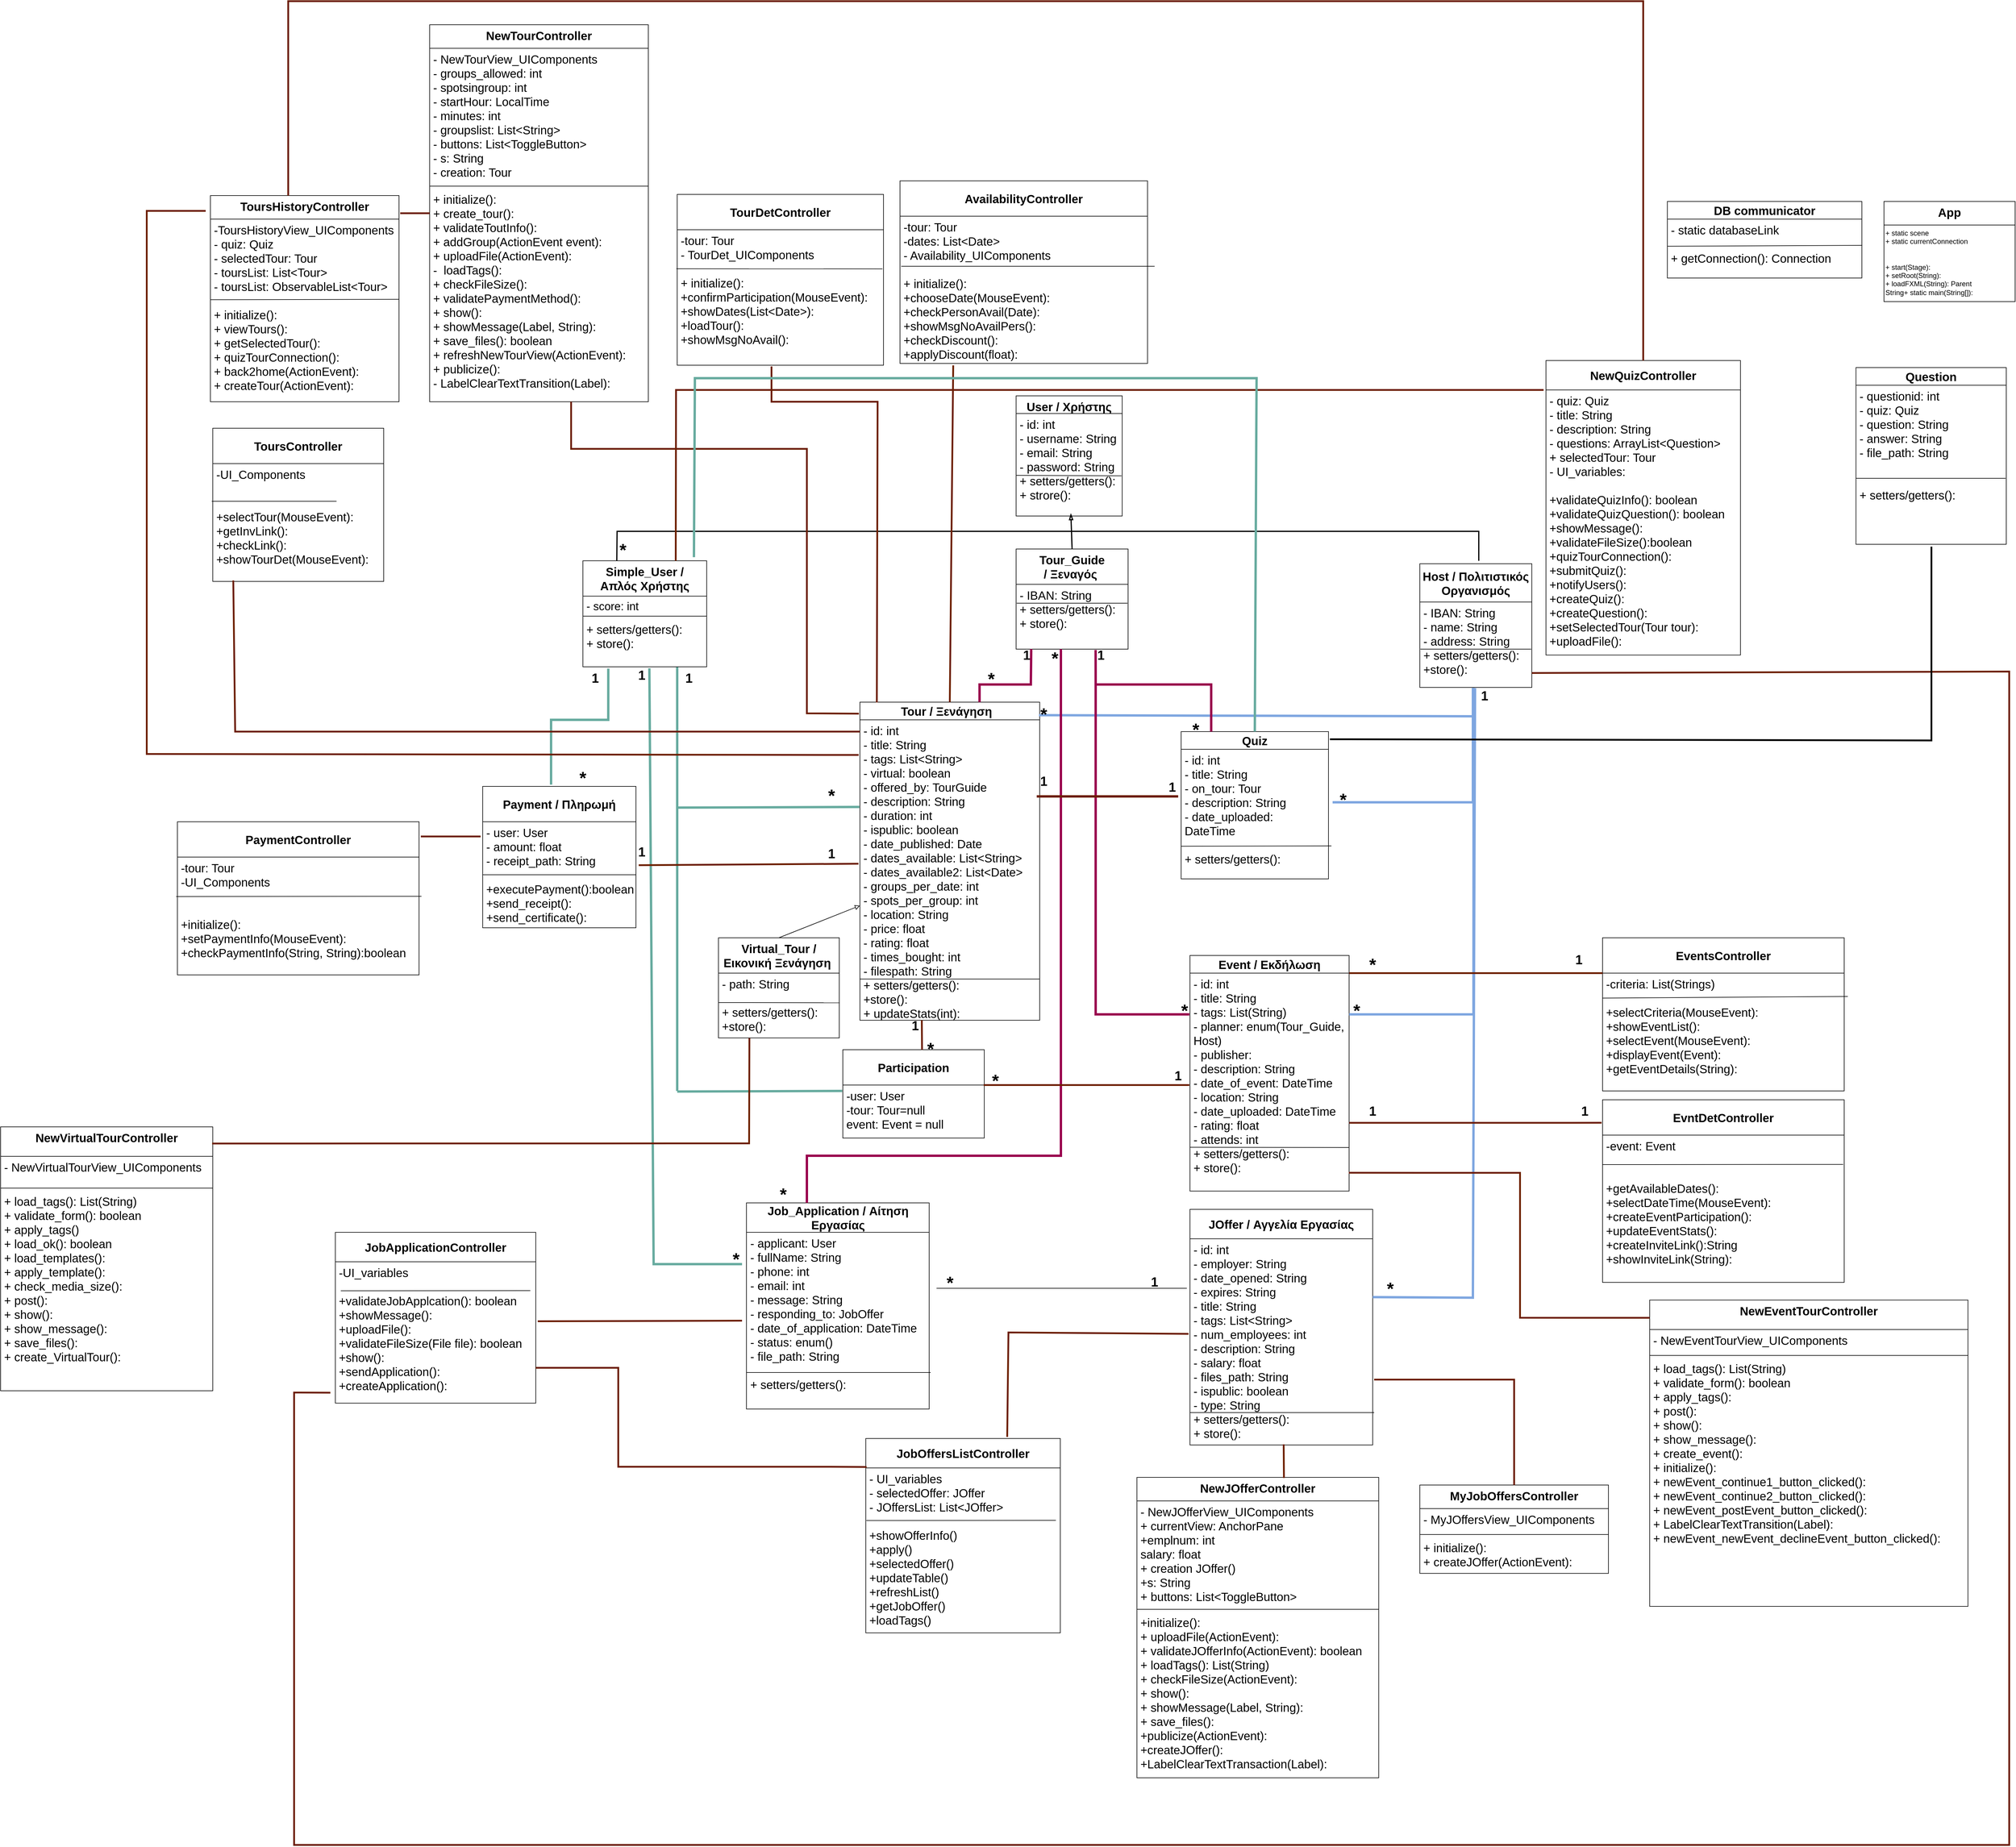 <mxfile version="21.3.7" type="device">
  <diagram id="s196ARZJ-_k33_co6Wys" name="Page-2">
    <mxGraphModel dx="3525" dy="3613" grid="1" gridSize="10" guides="1" tooltips="1" connect="1" arrows="1" fold="1" page="1" pageScale="1" pageWidth="850" pageHeight="1100" math="0" shadow="0">
      <root>
        <mxCell id="0" />
        <mxCell id="1" parent="0" />
        <mxCell id="FWezGZdEDfM2BR9GVsjL-1" value="&lt;b&gt;TourDetController&lt;br&gt;&lt;/b&gt;" style="swimlane;fontStyle=0;childLayout=stackLayout;horizontal=1;startSize=60;horizontalStack=0;resizeParent=1;resizeParentMax=0;resizeLast=0;collapsible=1;marginBottom=0;whiteSpace=wrap;html=1;verticalAlign=middle;fontSize=20;" parent="1" vertex="1">
          <mxGeometry x="180" y="-1152" width="350" height="290" as="geometry" />
        </mxCell>
        <mxCell id="FWezGZdEDfM2BR9GVsjL-2" value="&lt;div&gt;-tour: Tour&lt;/div&gt;&lt;div&gt;- TourDet_UIComponents&lt;/div&gt;&lt;div&gt;&lt;br&gt;&lt;/div&gt;&lt;div&gt;+ initialize():&lt;/div&gt;&lt;div&gt;+confirmParticipation(MouseEvent): &lt;br&gt;&lt;/div&gt;&lt;div&gt;+showDates(List&amp;lt;Date&amp;gt;): &lt;br&gt;&lt;/div&gt;&lt;div&gt;+loadTour():&lt;br&gt;&lt;/div&gt;&lt;div&gt;+showMsgNoAvail():&lt;/div&gt;&lt;div&gt;&lt;br&gt;&lt;/div&gt;" style="text;strokeColor=none;fillColor=none;align=left;verticalAlign=top;spacingLeft=4;spacingRight=4;overflow=hidden;points=[[0,0.5],[1,0.5]];portConstraint=eastwest;rotatable=0;whiteSpace=wrap;html=1;fontSize=20;" parent="FWezGZdEDfM2BR9GVsjL-1" vertex="1">
          <mxGeometry y="60" width="350" height="230" as="geometry" />
        </mxCell>
        <mxCell id="FWezGZdEDfM2BR9GVsjL-3" value="" style="endArrow=none;html=1;rounded=0;exitX=-0.004;exitY=0.288;exitDx=0;exitDy=0;exitPerimeter=0;entryX=0.995;entryY=0.289;entryDx=0;entryDy=0;entryPerimeter=0;" parent="FWezGZdEDfM2BR9GVsjL-1" source="FWezGZdEDfM2BR9GVsjL-2" target="FWezGZdEDfM2BR9GVsjL-2" edge="1">
          <mxGeometry width="50" height="50" relative="1" as="geometry">
            <mxPoint x="160" y="205" as="sourcePoint" />
            <mxPoint x="210" y="128" as="targetPoint" />
          </mxGeometry>
        </mxCell>
        <mxCell id="FWezGZdEDfM2BR9GVsjL-4" value="" style="endArrow=none;html=1;rounded=0;strokeColor=#67AB9F;strokeWidth=4;" parent="1" edge="1">
          <mxGeometry width="50" height="50" relative="1" as="geometry">
            <mxPoint x="180" y="370" as="sourcePoint" />
            <mxPoint x="180" y="-350" as="targetPoint" />
          </mxGeometry>
        </mxCell>
        <mxCell id="FWezGZdEDfM2BR9GVsjL-5" value="User / Χρήστης" style="swimlane;fontStyle=1;align=center;verticalAlign=top;childLayout=stackLayout;horizontal=1;startSize=30;horizontalStack=0;resizeParent=1;resizeLast=0;collapsible=1;marginBottom=0;rounded=0;shadow=0;strokeWidth=1;fontSize=20;" parent="1" vertex="1">
          <mxGeometry x="755" y="-810" width="180" height="204" as="geometry">
            <mxRectangle x="230" y="140" width="160" height="26" as="alternateBounds" />
          </mxGeometry>
        </mxCell>
        <mxCell id="FWezGZdEDfM2BR9GVsjL-6" value="- id: int&#xa;- username: String&#xa;- email: String&#xa;- password: String&#xa;+ setters/getters():&#xa;+ strore():" style="text;align=left;verticalAlign=top;spacingLeft=4;spacingRight=4;overflow=hidden;rotatable=0;points=[[0,0.5],[1,0.5]];portConstraint=eastwest;fontSize=20;" parent="FWezGZdEDfM2BR9GVsjL-5" vertex="1">
          <mxGeometry y="30" width="180" height="170" as="geometry" />
        </mxCell>
        <mxCell id="FWezGZdEDfM2BR9GVsjL-7" value="&lt;b style=&quot;font-size: 20px;&quot;&gt;Tour_Guide /&amp;nbsp;&lt;/b&gt;&lt;b style=&quot;border-color: var(--border-color);&quot;&gt;Ξεναγός&amp;nbsp;&lt;/b&gt;" style="swimlane;fontStyle=0;childLayout=stackLayout;horizontal=1;startSize=60;horizontalStack=0;resizeParent=1;resizeParentMax=0;resizeLast=0;collapsible=1;marginBottom=0;whiteSpace=wrap;html=1;verticalAlign=middle;fontSize=20;" parent="1" vertex="1">
          <mxGeometry x="755" y="-550" width="190" height="170" as="geometry" />
        </mxCell>
        <mxCell id="FWezGZdEDfM2BR9GVsjL-8" value="- IBAN: String&lt;br&gt;+ setters/getters():&lt;br&gt;+ store():" style="text;strokeColor=none;fillColor=none;align=left;verticalAlign=top;spacingLeft=4;spacingRight=4;overflow=hidden;points=[[0,0.5],[1,0.5]];portConstraint=eastwest;rotatable=0;whiteSpace=wrap;html=1;fontSize=20;" parent="FWezGZdEDfM2BR9GVsjL-7" vertex="1">
          <mxGeometry y="60" width="190" height="110" as="geometry" />
        </mxCell>
        <mxCell id="FWezGZdEDfM2BR9GVsjL-9" value="&lt;b style=&quot;border-color: var(--border-color);&quot;&gt;Host /&amp;nbsp;&lt;/b&gt;&lt;b style=&quot;font-size: 20px;&quot;&gt;Πολιτιστικός Οργανισμός&lt;/b&gt;" style="swimlane;fontStyle=0;childLayout=stackLayout;horizontal=1;startSize=65;horizontalStack=0;resizeParent=1;resizeParentMax=0;resizeLast=0;collapsible=1;marginBottom=0;whiteSpace=wrap;html=1;verticalAlign=middle;fontSize=20;" parent="1" vertex="1">
          <mxGeometry x="1440" y="-525" width="190" height="210" as="geometry" />
        </mxCell>
        <mxCell id="FWezGZdEDfM2BR9GVsjL-10" value="- IBAN: String&lt;br&gt;- name: String&lt;br&gt;- address: String&lt;br&gt;+ setters/getters():&lt;br&gt;+store():" style="text;strokeColor=none;fillColor=none;align=left;verticalAlign=top;spacingLeft=4;spacingRight=4;overflow=hidden;points=[[0,0.5],[1,0.5]];portConstraint=eastwest;rotatable=0;whiteSpace=wrap;html=1;fontSize=20;" parent="FWezGZdEDfM2BR9GVsjL-9" vertex="1">
          <mxGeometry y="65" width="190" height="145" as="geometry" />
        </mxCell>
        <mxCell id="FWezGZdEDfM2BR9GVsjL-11" value="" style="endArrow=blockThin;html=1;rounded=0;exitX=0.5;exitY=0;exitDx=0;exitDy=0;endFill=0;endSize=6;strokeWidth=2;fontSize=20;" parent="1" source="FWezGZdEDfM2BR9GVsjL-7" target="FWezGZdEDfM2BR9GVsjL-6" edge="1">
          <mxGeometry width="50" height="50" relative="1" as="geometry">
            <mxPoint x="700" y="-430" as="sourcePoint" />
            <mxPoint x="750" y="-480" as="targetPoint" />
          </mxGeometry>
        </mxCell>
        <mxCell id="FWezGZdEDfM2BR9GVsjL-12" value="&lt;b style=&quot;border-color: var(--border-color);&quot;&gt;Payment /&amp;nbsp;&lt;/b&gt;&lt;b style=&quot;font-size: 20px;&quot;&gt;Πληρωμή&lt;/b&gt;" style="swimlane;fontStyle=0;childLayout=stackLayout;horizontal=1;startSize=60;horizontalStack=0;resizeParent=1;resizeParentMax=0;resizeLast=0;collapsible=1;marginBottom=0;whiteSpace=wrap;html=1;verticalAlign=middle;fontSize=20;" parent="1" vertex="1">
          <mxGeometry x="-150" y="-147" width="260" height="240" as="geometry" />
        </mxCell>
        <mxCell id="FWezGZdEDfM2BR9GVsjL-13" value="- user: User&lt;br style=&quot;font-size: 20px;&quot;&gt;- amount: float&lt;br style=&quot;font-size: 20px;&quot;&gt;&lt;div&gt;- receipt_path: String&lt;/div&gt;&lt;div&gt;&lt;br&gt;&lt;/div&gt;&lt;div&gt;+executePayment():boolean&lt;br&gt;&lt;/div&gt;+send_receipt():&lt;br style=&quot;border-color: var(--border-color);&quot;&gt;+send_certificate():" style="text;strokeColor=none;fillColor=none;align=left;verticalAlign=top;spacingLeft=4;spacingRight=4;overflow=hidden;points=[[0,0.5],[1,0.5]];portConstraint=eastwest;rotatable=0;whiteSpace=wrap;html=1;fontSize=20;" parent="FWezGZdEDfM2BR9GVsjL-12" vertex="1">
          <mxGeometry y="60" width="260" height="180" as="geometry" />
        </mxCell>
        <mxCell id="FWezGZdEDfM2BR9GVsjL-14" value="" style="endArrow=none;html=1;rounded=0;exitX=0;exitY=0.5;exitDx=0;exitDy=0;entryX=1;entryY=0.5;entryDx=0;entryDy=0;" parent="FWezGZdEDfM2BR9GVsjL-12" source="FWezGZdEDfM2BR9GVsjL-13" target="FWezGZdEDfM2BR9GVsjL-13" edge="1">
          <mxGeometry width="50" height="50" relative="1" as="geometry">
            <mxPoint x="2.274e-13" y="261.0" as="sourcePoint" />
            <mxPoint x="208" y="261.0" as="targetPoint" />
          </mxGeometry>
        </mxCell>
        <mxCell id="FWezGZdEDfM2BR9GVsjL-15" value="&lt;b style=&quot;border-color: var(--border-color);&quot;&gt;JOffer /&amp;nbsp;&lt;/b&gt;&lt;b style=&quot;font-size: 20px;&quot;&gt;Αγγελία Εργασίας&lt;/b&gt;" style="swimlane;fontStyle=0;childLayout=stackLayout;horizontal=1;startSize=50;horizontalStack=0;resizeParent=1;resizeParentMax=0;resizeLast=0;collapsible=1;marginBottom=0;whiteSpace=wrap;html=1;fontSize=20;" parent="1" vertex="1">
          <mxGeometry x="1050" y="571" width="310" height="400" as="geometry" />
        </mxCell>
        <mxCell id="FWezGZdEDfM2BR9GVsjL-16" value="- id: int&lt;br&gt;- employer: String&lt;br&gt;- date_opened: String&lt;br&gt;- expires: String&lt;br&gt;- title: String&lt;br&gt;- tags: List&amp;lt;String&amp;gt;&lt;br&gt;- num_employees: int&lt;br&gt;- description: String&lt;br&gt;- salary: float&lt;br&gt;- files_path: String&lt;br&gt;- ispublic: boolean&lt;br&gt;- type: String&lt;br&gt;+ setters/getters():&lt;br&gt;+ store():" style="text;strokeColor=none;fillColor=none;align=left;verticalAlign=top;spacingLeft=4;spacingRight=4;overflow=hidden;points=[[0,0.5],[1,0.5]];portConstraint=eastwest;rotatable=0;whiteSpace=wrap;html=1;fontSize=20;" parent="FWezGZdEDfM2BR9GVsjL-15" vertex="1">
          <mxGeometry y="50" width="310" height="350" as="geometry" />
        </mxCell>
        <mxCell id="FWezGZdEDfM2BR9GVsjL-17" value="" style="endArrow=none;html=1;rounded=0;entryX=0.997;entryY=0.683;entryDx=0;entryDy=0;entryPerimeter=0;" parent="FWezGZdEDfM2BR9GVsjL-15" edge="1">
          <mxGeometry width="50" height="50" relative="1" as="geometry">
            <mxPoint y="345" as="sourcePoint" />
            <mxPoint x="312.502" y="345" as="targetPoint" />
          </mxGeometry>
        </mxCell>
        <mxCell id="FWezGZdEDfM2BR9GVsjL-18" value="&lt;b style=&quot;border-color: var(--border-color);&quot;&gt;Job_Application /&amp;nbsp;&lt;/b&gt;&lt;b style=&quot;font-size: 20px;&quot;&gt;Αίτηση Εργασίας&lt;/b&gt;" style="swimlane;fontStyle=0;childLayout=stackLayout;horizontal=1;startSize=50;horizontalStack=0;resizeParent=1;resizeParentMax=0;resizeLast=0;collapsible=1;marginBottom=0;whiteSpace=wrap;html=1;fontSize=20;" parent="1" vertex="1">
          <mxGeometry x="297.5" y="560" width="310" height="350" as="geometry" />
        </mxCell>
        <mxCell id="FWezGZdEDfM2BR9GVsjL-19" value="- applicant: User&lt;br&gt;- fullName: String&lt;br&gt;- phone: int&lt;br&gt;- email: int&lt;br&gt;- message: String&lt;br&gt;- responding_to: JobOffer&lt;br&gt;- date_of_application: DateTime&lt;br&gt;- status: enum()&lt;br&gt;- file_path: String&lt;br&gt;&lt;br&gt;+ setters/getters():" style="text;strokeColor=none;fillColor=none;align=left;verticalAlign=top;spacingLeft=4;spacingRight=4;overflow=hidden;points=[[0,0.5],[1,0.5]];portConstraint=eastwest;rotatable=0;whiteSpace=wrap;html=1;fontSize=20;" parent="FWezGZdEDfM2BR9GVsjL-18" vertex="1">
          <mxGeometry y="50" width="310" height="300" as="geometry" />
        </mxCell>
        <mxCell id="FWezGZdEDfM2BR9GVsjL-20" value="" style="endArrow=none;html=1;rounded=0;exitX=-0.008;exitY=0.4;exitDx=0;exitDy=0;exitPerimeter=0;" parent="FWezGZdEDfM2BR9GVsjL-18" edge="1">
          <mxGeometry width="50" height="50" relative="1" as="geometry">
            <mxPoint y="288" as="sourcePoint" />
            <mxPoint x="312.5" y="288" as="targetPoint" />
          </mxGeometry>
        </mxCell>
        <mxCell id="FWezGZdEDfM2BR9GVsjL-21" value="&lt;b style=&quot;font-size: 20px;&quot;&gt;Tour /&amp;nbsp;&lt;/b&gt;&lt;b style=&quot;border-color: var(--border-color);&quot;&gt;Ξενάγηση&amp;nbsp;&lt;/b&gt;&lt;b style=&quot;font-size: 20px;&quot;&gt;&amp;nbsp;&lt;/b&gt;" style="swimlane;fontStyle=0;childLayout=stackLayout;horizontal=1;startSize=30;horizontalStack=0;resizeParent=1;resizeParentMax=0;resizeLast=0;collapsible=1;marginBottom=0;whiteSpace=wrap;html=1;fontSize=20;" parent="1" vertex="1">
          <mxGeometry x="490" y="-290" width="305" height="540" as="geometry" />
        </mxCell>
        <mxCell id="FWezGZdEDfM2BR9GVsjL-22" value="- id: int&amp;nbsp;&lt;br style=&quot;font-size: 20px;&quot;&gt;- title: String&lt;br style=&quot;font-size: 20px;&quot;&gt;- tags: List&amp;lt;String&amp;gt;&lt;br style=&quot;font-size: 20px;&quot;&gt;- virtual: boolean&lt;br style=&quot;font-size: 20px;&quot;&gt;- offered_by: TourGuide&lt;br style=&quot;font-size: 20px;&quot;&gt;- description: String&lt;br style=&quot;font-size: 20px;&quot;&gt;- duration: int&lt;br style=&quot;font-size: 20px;&quot;&gt;- ispublic: boolean&lt;br style=&quot;font-size: 20px;&quot;&gt;- date_published: Date&lt;br style=&quot;font-size: 20px;&quot;&gt;- dates_available: List&amp;lt;String&amp;gt;&lt;br&gt;- dates_available2: List&amp;lt;Date&amp;gt;&lt;br&gt;- groups_per_date: int&lt;br style=&quot;font-size: 20px;&quot;&gt;- spots_per_group: int&lt;br&gt;- location: String&lt;br&gt;- price: float&lt;br style=&quot;font-size: 20px;&quot;&gt;- rating: float&lt;br style=&quot;font-size: 20px;&quot;&gt;- times_bought: int&lt;br&gt;- filespath: String&lt;br&gt;+ setters/getters():&lt;br&gt;+store():&lt;br&gt;+ updateStats(int):" style="text;strokeColor=none;fillColor=none;align=left;verticalAlign=top;spacingLeft=4;spacingRight=4;overflow=hidden;points=[[0,0.5],[1,0.5]];portConstraint=eastwest;rotatable=0;whiteSpace=wrap;html=1;fontSize=20;" parent="FWezGZdEDfM2BR9GVsjL-21" vertex="1">
          <mxGeometry y="30" width="305" height="510" as="geometry" />
        </mxCell>
        <mxCell id="FWezGZdEDfM2BR9GVsjL-23" value="" style="endArrow=none;html=1;rounded=0;exitX=0;exitY=0.5;exitDx=0;exitDy=0;" parent="FWezGZdEDfM2BR9GVsjL-21" edge="1">
          <mxGeometry width="50" height="50" relative="1" as="geometry">
            <mxPoint x="-0.25" y="470.0" as="sourcePoint" />
            <mxPoint x="305.25" y="470" as="targetPoint" />
          </mxGeometry>
        </mxCell>
        <mxCell id="FWezGZdEDfM2BR9GVsjL-24" value="&lt;b style=&quot;border-color: var(--border-color);&quot;&gt;Virtual_Tour /&lt;/b&gt;&lt;b style=&quot;font-size: 20px;&quot;&gt;Εικονική Ξενάγηση&amp;nbsp;&lt;/b&gt;" style="swimlane;fontStyle=0;childLayout=stackLayout;horizontal=1;startSize=60;horizontalStack=0;resizeParent=1;resizeParentMax=0;resizeLast=0;collapsible=1;marginBottom=0;whiteSpace=wrap;html=1;fontSize=20;" parent="1" vertex="1">
          <mxGeometry x="250" y="110" width="205" height="170" as="geometry" />
        </mxCell>
        <mxCell id="FWezGZdEDfM2BR9GVsjL-25" value="- path: String&lt;br&gt;&lt;br&gt;+ setters/getters():&lt;br&gt;+store():" style="text;strokeColor=none;fillColor=none;align=left;verticalAlign=top;spacingLeft=4;spacingRight=4;overflow=hidden;points=[[0,0.5],[1,0.5]];portConstraint=eastwest;rotatable=0;whiteSpace=wrap;html=1;fontSize=20;" parent="FWezGZdEDfM2BR9GVsjL-24" vertex="1">
          <mxGeometry y="60" width="205" height="110" as="geometry" />
        </mxCell>
        <mxCell id="FWezGZdEDfM2BR9GVsjL-26" value="&lt;b style=&quot;border-color: var(--border-color);&quot;&gt;Event /&amp;nbsp;&lt;/b&gt;&lt;b style=&quot;font-size: 20px;&quot;&gt;Εκδήλωση&lt;/b&gt;" style="swimlane;fontStyle=0;childLayout=stackLayout;horizontal=1;startSize=30;horizontalStack=0;resizeParent=1;resizeParentMax=0;resizeLast=0;collapsible=1;marginBottom=0;whiteSpace=wrap;html=1;fontSize=20;" parent="1" vertex="1">
          <mxGeometry x="1050" y="140" width="270" height="400" as="geometry" />
        </mxCell>
        <mxCell id="FWezGZdEDfM2BR9GVsjL-27" value="- id: int&amp;nbsp;&lt;br style=&quot;font-size: 20px;&quot;&gt;- title: String&lt;br style=&quot;font-size: 20px;&quot;&gt;- tags: List(String)&lt;br style=&quot;font-size: 20px;&quot;&gt;- planner: enum(Tour_Guide, Host)&lt;br style=&quot;font-size: 20px;&quot;&gt;- publisher:&amp;nbsp;&lt;br style=&quot;font-size: 20px;&quot;&gt;- description: String&lt;br style=&quot;font-size: 20px;&quot;&gt;- date_of_event: DateTime&lt;br&gt;- location: String&lt;br style=&quot;font-size: 20px;&quot;&gt;- date_uploaded: DateTime&lt;br style=&quot;font-size: 20px;&quot;&gt;- rating: float&amp;nbsp;&lt;br&gt;- attends: int&lt;br&gt;+ setters/getters():&lt;br&gt;+ store():" style="text;strokeColor=none;fillColor=none;align=left;verticalAlign=top;spacingLeft=4;spacingRight=4;overflow=hidden;points=[[0,0.5],[1,0.5]];portConstraint=eastwest;rotatable=0;whiteSpace=wrap;html=1;fontSize=20;" parent="FWezGZdEDfM2BR9GVsjL-26" vertex="1">
          <mxGeometry y="30" width="270" height="370" as="geometry" />
        </mxCell>
        <mxCell id="FWezGZdEDfM2BR9GVsjL-28" value="" style="endArrow=none;html=1;rounded=0;exitX=-0.001;exitY=0.706;exitDx=0;exitDy=0;exitPerimeter=0;" parent="FWezGZdEDfM2BR9GVsjL-26" edge="1">
          <mxGeometry width="50" height="50" relative="1" as="geometry">
            <mxPoint x="0.005" y="325.62" as="sourcePoint" />
            <mxPoint x="270" y="326" as="targetPoint" />
          </mxGeometry>
        </mxCell>
        <mxCell id="FWezGZdEDfM2BR9GVsjL-29" value="&lt;b style=&quot;font-size: 20px;&quot;&gt;Quiz&lt;/b&gt;" style="swimlane;fontStyle=0;childLayout=stackLayout;horizontal=1;startSize=30;horizontalStack=0;resizeParent=1;resizeParentMax=0;resizeLast=0;collapsible=1;marginBottom=0;whiteSpace=wrap;html=1;fontSize=20;" parent="1" vertex="1">
          <mxGeometry x="1035" y="-240" width="250" height="250" as="geometry" />
        </mxCell>
        <mxCell id="FWezGZdEDfM2BR9GVsjL-30" value="- id: int&amp;nbsp;&lt;br style=&quot;font-size: 20px;&quot;&gt;- title: String&lt;br style=&quot;font-size: 20px;&quot;&gt;- on_tour: Tour&lt;br style=&quot;font-size: 20px;&quot;&gt;- description: String&lt;br style=&quot;font-size: 20px;&quot;&gt;- date_uploaded: DateTime&lt;br&gt;&lt;br&gt;+ setters/getters():" style="text;strokeColor=none;fillColor=none;align=left;verticalAlign=top;spacingLeft=4;spacingRight=4;overflow=hidden;points=[[0,0.5],[1,0.5]];portConstraint=eastwest;rotatable=0;whiteSpace=wrap;html=1;fontSize=20;" parent="FWezGZdEDfM2BR9GVsjL-29" vertex="1">
          <mxGeometry y="30" width="250" height="220" as="geometry" />
        </mxCell>
        <mxCell id="FWezGZdEDfM2BR9GVsjL-31" value="" style="endArrow=none;html=1;rounded=0;strokeColor=#67AB9F;strokeWidth=4;entryX=0.174;entryY=1.024;entryDx=0;entryDy=0;entryPerimeter=0;fontSize=20;" parent="1" edge="1">
          <mxGeometry width="50" height="50" relative="1" as="geometry">
            <mxPoint x="-34" y="-150" as="sourcePoint" />
            <mxPoint x="63.06" y="-346.88" as="targetPoint" />
            <Array as="points">
              <mxPoint x="-34" y="-260" />
              <mxPoint x="63" y="-260" />
            </Array>
          </mxGeometry>
        </mxCell>
        <mxCell id="FWezGZdEDfM2BR9GVsjL-32" value="" style="endArrow=none;html=1;rounded=0;startArrow=none;startFill=0;strokeWidth=4;strokeColor=#99004D;fontSize=20;entryX=0.135;entryY=0.999;entryDx=0;entryDy=0;entryPerimeter=0;" parent="1" target="FWezGZdEDfM2BR9GVsjL-8" edge="1">
          <mxGeometry width="50" height="50" relative="1" as="geometry">
            <mxPoint x="693" y="-290" as="sourcePoint" />
            <mxPoint x="740" y="-280" as="targetPoint" />
            <Array as="points">
              <mxPoint x="693" y="-320" />
              <mxPoint x="780" y="-320" />
            </Array>
          </mxGeometry>
        </mxCell>
        <mxCell id="FWezGZdEDfM2BR9GVsjL-33" value="" style="endArrow=none;html=1;rounded=0;startArrow=block;startFill=0;entryX=0.5;entryY=0;entryDx=0;entryDy=0;fontSize=20;" parent="1" source="FWezGZdEDfM2BR9GVsjL-22" target="FWezGZdEDfM2BR9GVsjL-24" edge="1">
          <mxGeometry width="50" height="50" relative="1" as="geometry">
            <mxPoint x="482.415" y="9.2" as="sourcePoint" />
            <mxPoint x="670" y="70" as="targetPoint" />
          </mxGeometry>
        </mxCell>
        <mxCell id="FWezGZdEDfM2BR9GVsjL-34" value="" style="endArrow=none;html=1;rounded=0;entryX=0.479;entryY=1.005;entryDx=0;entryDy=0;entryPerimeter=0;strokeColor=#7EA6E0;strokeWidth=4;fontSize=20;exitX=0.996;exitY=0.041;exitDx=0;exitDy=0;exitPerimeter=0;" parent="1" source="FWezGZdEDfM2BR9GVsjL-21" target="FWezGZdEDfM2BR9GVsjL-10" edge="1">
          <mxGeometry width="50" height="50" relative="1" as="geometry">
            <mxPoint x="868.94" y="-288.86" as="sourcePoint" />
            <mxPoint x="950" y="-320" as="targetPoint" />
            <Array as="points">
              <mxPoint x="1531" y="-266" />
            </Array>
          </mxGeometry>
        </mxCell>
        <mxCell id="FWezGZdEDfM2BR9GVsjL-35" value="" style="endArrow=none;html=1;rounded=0;strokeWidth=4;strokeColor=#99004D;fontSize=20;entryX=0.71;entryY=1.012;entryDx=0;entryDy=0;entryPerimeter=0;" parent="1" target="FWezGZdEDfM2BR9GVsjL-8" edge="1">
          <mxGeometry width="50" height="50" relative="1" as="geometry">
            <mxPoint x="1086" y="-240" as="sourcePoint" />
            <mxPoint x="880" y="-380" as="targetPoint" />
            <Array as="points">
              <mxPoint x="1086" y="-320" />
              <mxPoint x="890" y="-320" />
            </Array>
          </mxGeometry>
        </mxCell>
        <mxCell id="FWezGZdEDfM2BR9GVsjL-36" value="" style="endArrow=none;html=1;rounded=0;strokeColor=#7EA6E0;strokeWidth=4;fontSize=20;" parent="1" edge="1">
          <mxGeometry width="50" height="50" relative="1" as="geometry">
            <mxPoint x="1292" y="-120" as="sourcePoint" />
            <mxPoint x="1530" y="-314" as="targetPoint" />
            <Array as="points">
              <mxPoint x="1530" y="-120" />
              <mxPoint x="1530" y="-260" />
            </Array>
          </mxGeometry>
        </mxCell>
        <mxCell id="FWezGZdEDfM2BR9GVsjL-37" value="" style="endArrow=none;html=1;rounded=0;entryX=0.48;entryY=1.043;entryDx=0;entryDy=0;entryPerimeter=0;strokeColor=#7EA6E0;strokeWidth=4;fontSize=20;" parent="1" target="FWezGZdEDfM2BR9GVsjL-10" edge="1">
          <mxGeometry width="50" height="50" relative="1" as="geometry">
            <mxPoint x="1320" y="240" as="sourcePoint" />
            <mxPoint x="1150" y="-230" as="targetPoint" />
            <Array as="points">
              <mxPoint x="1531" y="240" />
            </Array>
          </mxGeometry>
        </mxCell>
        <mxCell id="FWezGZdEDfM2BR9GVsjL-38" value="" style="endArrow=none;html=1;rounded=0;entryX=0.493;entryY=1.009;entryDx=0;entryDy=0;entryPerimeter=0;strokeWidth=4;strokeColor=#7EA6E0;fontSize=20;" parent="1" target="FWezGZdEDfM2BR9GVsjL-10" edge="1">
          <mxGeometry width="50" height="50" relative="1" as="geometry">
            <mxPoint x="1360" y="720" as="sourcePoint" />
            <mxPoint x="1150" y="20" as="targetPoint" />
            <Array as="points">
              <mxPoint x="1530" y="721" />
            </Array>
          </mxGeometry>
        </mxCell>
        <mxCell id="FWezGZdEDfM2BR9GVsjL-39" value="" style="endArrow=none;html=1;rounded=0;entryX=0.537;entryY=1.03;entryDx=0;entryDy=0;entryPerimeter=0;strokeWidth=4;strokeColor=#67AB9F;fontSize=20;" parent="1" target="FWezGZdEDfM2BR9GVsjL-76" edge="1">
          <mxGeometry width="50" height="50" relative="1" as="geometry">
            <mxPoint x="290" y="664" as="sourcePoint" />
            <mxPoint x="99.92" y="-348.05" as="targetPoint" />
            <Array as="points">
              <mxPoint x="140" y="664" />
            </Array>
          </mxGeometry>
        </mxCell>
        <mxCell id="FWezGZdEDfM2BR9GVsjL-40" value="" style="endArrow=none;html=1;rounded=0;strokeWidth=4;strokeColor=#67AB9F;fontSize=20;entryX=-0.003;entryY=0.29;entryDx=0;entryDy=0;entryPerimeter=0;" parent="1" target="FWezGZdEDfM2BR9GVsjL-22" edge="1">
          <mxGeometry width="50" height="50" relative="1" as="geometry">
            <mxPoint x="180" y="-111" as="sourcePoint" />
            <mxPoint x="490" y="-110" as="targetPoint" />
          </mxGeometry>
        </mxCell>
        <mxCell id="FWezGZdEDfM2BR9GVsjL-41" value="" style="endArrow=none;html=1;rounded=0;strokeColor=#67AB9F;strokeWidth=4;fontSize=20;" parent="1" edge="1">
          <mxGeometry width="50" height="50" relative="1" as="geometry">
            <mxPoint x="180" y="371" as="sourcePoint" />
            <mxPoint x="460" y="370" as="targetPoint" />
            <Array as="points" />
          </mxGeometry>
        </mxCell>
        <mxCell id="FWezGZdEDfM2BR9GVsjL-42" value="" style="endArrow=none;html=1;rounded=0;strokeColor=#99004D;strokeWidth=4;fontSize=20;" parent="1" edge="1">
          <mxGeometry width="50" height="50" relative="1" as="geometry">
            <mxPoint x="1049" y="240" as="sourcePoint" />
            <mxPoint x="890" y="-320" as="targetPoint" />
            <Array as="points">
              <mxPoint x="890" y="240" />
            </Array>
          </mxGeometry>
        </mxCell>
        <mxCell id="FWezGZdEDfM2BR9GVsjL-43" value="" style="endArrow=none;html=1;rounded=0;strokeColor=#99004D;strokeWidth=4;fontSize=20;" parent="1" edge="1">
          <mxGeometry width="50" height="50" relative="1" as="geometry">
            <mxPoint x="400" y="560" as="sourcePoint" />
            <mxPoint x="831" y="-380" as="targetPoint" />
            <Array as="points">
              <mxPoint x="400" y="480" />
              <mxPoint x="831" y="480" />
            </Array>
          </mxGeometry>
        </mxCell>
        <mxCell id="FWezGZdEDfM2BR9GVsjL-44" value="" style="endArrow=none;html=1;rounded=0;endFill=0;fontSize=20;strokeWidth=4;startArrow=none;startFill=0;strokeColor=#6D1F00;" parent="1" edge="1">
          <mxGeometry width="50" height="50" relative="1" as="geometry">
            <mxPoint x="1030" y="-130" as="sourcePoint" />
            <mxPoint x="790" y="-130" as="targetPoint" />
          </mxGeometry>
        </mxCell>
        <mxCell id="FWezGZdEDfM2BR9GVsjL-45" value="" style="endArrow=none;html=1;rounded=0;entryX=-0.008;entryY=0.479;entryDx=0;entryDy=0;strokeColor=#6D1F00;fillColor=#a0522d;strokeWidth=3;exitX=1.018;exitY=0.41;exitDx=0;exitDy=0;exitPerimeter=0;entryPerimeter=0;" parent="1" source="FWezGZdEDfM2BR9GVsjL-13" target="FWezGZdEDfM2BR9GVsjL-22" edge="1">
          <mxGeometry width="50" height="50" relative="1" as="geometry">
            <mxPoint x="80" y="-10" as="sourcePoint" />
            <mxPoint x="490.0" y="-10" as="targetPoint" />
          </mxGeometry>
        </mxCell>
        <mxCell id="FWezGZdEDfM2BR9GVsjL-46" value="*" style="text;html=1;strokeColor=none;fillColor=none;align=center;verticalAlign=middle;whiteSpace=wrap;rounded=0;fontSize=30;fontStyle=1" parent="1" vertex="1">
          <mxGeometry x="58" y="-564" width="60" height="30" as="geometry" />
        </mxCell>
        <mxCell id="FWezGZdEDfM2BR9GVsjL-47" value="1" style="text;html=1;strokeColor=none;fillColor=none;align=center;verticalAlign=middle;whiteSpace=wrap;rounded=0;fontSize=22;fontStyle=1" parent="1" vertex="1">
          <mxGeometry x="869" y="-384" width="60" height="30" as="geometry" />
        </mxCell>
        <mxCell id="FWezGZdEDfM2BR9GVsjL-48" value="*" style="text;html=1;strokeColor=none;fillColor=none;align=center;verticalAlign=middle;whiteSpace=wrap;rounded=0;fontSize=30;fontStyle=1" parent="1" vertex="1">
          <mxGeometry x="683" y="-345" width="60" height="30" as="geometry" />
        </mxCell>
        <mxCell id="FWezGZdEDfM2BR9GVsjL-49" value="*" style="text;html=1;strokeColor=none;fillColor=none;align=center;verticalAlign=middle;whiteSpace=wrap;rounded=0;fontSize=30;fontStyle=1" parent="1" vertex="1">
          <mxGeometry x="1030" y="-259" width="60" height="30" as="geometry" />
        </mxCell>
        <mxCell id="FWezGZdEDfM2BR9GVsjL-50" value="1" style="text;html=1;strokeColor=none;fillColor=none;align=center;verticalAlign=middle;whiteSpace=wrap;rounded=0;fontSize=22;fontStyle=1" parent="1" vertex="1">
          <mxGeometry x="772" y="-170" width="60" height="30" as="geometry" />
        </mxCell>
        <mxCell id="FWezGZdEDfM2BR9GVsjL-51" value="1" style="text;html=1;strokeColor=none;fillColor=none;align=center;verticalAlign=middle;whiteSpace=wrap;rounded=0;fontSize=22;fontStyle=1" parent="1" vertex="1">
          <mxGeometry x="990" y="-160" width="60" height="30" as="geometry" />
        </mxCell>
        <mxCell id="FWezGZdEDfM2BR9GVsjL-52" value="*" style="text;html=1;strokeColor=none;fillColor=none;align=center;verticalAlign=middle;whiteSpace=wrap;rounded=0;fontSize=30;fontStyle=1" parent="1" vertex="1">
          <mxGeometry x="1011" y="218" width="60" height="30" as="geometry" />
        </mxCell>
        <mxCell id="FWezGZdEDfM2BR9GVsjL-53" value="*" style="text;html=1;strokeColor=none;fillColor=none;align=center;verticalAlign=middle;whiteSpace=wrap;rounded=0;fontSize=30;fontStyle=1" parent="1" vertex="1">
          <mxGeometry x="330" y="530" width="60" height="30" as="geometry" />
        </mxCell>
        <mxCell id="FWezGZdEDfM2BR9GVsjL-54" value="1" style="text;html=1;strokeColor=none;fillColor=none;align=center;verticalAlign=middle;whiteSpace=wrap;rounded=0;fontSize=22;fontStyle=1" parent="1" vertex="1">
          <mxGeometry x="743" y="-384" width="60" height="30" as="geometry" />
        </mxCell>
        <mxCell id="FWezGZdEDfM2BR9GVsjL-55" value="*" style="text;html=1;strokeColor=none;fillColor=none;align=center;verticalAlign=middle;whiteSpace=wrap;rounded=0;fontSize=30;fontStyle=1" parent="1" vertex="1">
          <mxGeometry x="791" y="-380" width="60" height="30" as="geometry" />
        </mxCell>
        <mxCell id="FWezGZdEDfM2BR9GVsjL-56" value="*" style="text;html=1;strokeColor=none;fillColor=none;align=center;verticalAlign=middle;whiteSpace=wrap;rounded=0;fontSize=30;fontStyle=1" parent="1" vertex="1">
          <mxGeometry x="250" y="640" width="60" height="30" as="geometry" />
        </mxCell>
        <mxCell id="FWezGZdEDfM2BR9GVsjL-57" value="*" style="text;html=1;strokeColor=none;fillColor=none;align=center;verticalAlign=middle;whiteSpace=wrap;rounded=0;fontSize=30;fontStyle=1" parent="1" vertex="1">
          <mxGeometry x="612.5" y="680" width="60" height="30" as="geometry" />
        </mxCell>
        <mxCell id="FWezGZdEDfM2BR9GVsjL-58" value="*" style="text;html=1;strokeColor=none;fillColor=none;align=center;verticalAlign=middle;whiteSpace=wrap;rounded=0;fontSize=30;fontStyle=1" parent="1" vertex="1">
          <mxGeometry x="1360" y="690" width="60" height="30" as="geometry" />
        </mxCell>
        <mxCell id="FWezGZdEDfM2BR9GVsjL-59" value="*" style="text;html=1;strokeColor=none;fillColor=none;align=center;verticalAlign=middle;whiteSpace=wrap;rounded=0;fontSize=30;fontStyle=1" parent="1" vertex="1">
          <mxGeometry x="1302.5" y="218" width="60" height="30" as="geometry" />
        </mxCell>
        <mxCell id="FWezGZdEDfM2BR9GVsjL-60" value="*" style="text;html=1;strokeColor=none;fillColor=none;align=center;verticalAlign=middle;whiteSpace=wrap;rounded=0;fontSize=30;fontStyle=1" parent="1" vertex="1">
          <mxGeometry x="1280" y="-140" width="60" height="30" as="geometry" />
        </mxCell>
        <mxCell id="FWezGZdEDfM2BR9GVsjL-62" value="1" style="text;html=1;strokeColor=none;fillColor=none;align=center;verticalAlign=middle;whiteSpace=wrap;rounded=0;fontSize=22;fontStyle=1" parent="1" vertex="1">
          <mxGeometry x="1520" y="-315" width="60" height="30" as="geometry" />
        </mxCell>
        <mxCell id="FWezGZdEDfM2BR9GVsjL-63" value="*" style="text;html=1;strokeColor=none;fillColor=none;align=center;verticalAlign=middle;whiteSpace=wrap;rounded=0;fontSize=30;fontStyle=1" parent="1" vertex="1">
          <mxGeometry x="412" y="-147" width="60" height="30" as="geometry" />
        </mxCell>
        <mxCell id="FWezGZdEDfM2BR9GVsjL-64" value="*" style="text;html=1;strokeColor=none;fillColor=none;align=center;verticalAlign=middle;whiteSpace=wrap;rounded=0;fontSize=30;fontStyle=1" parent="1" vertex="1">
          <mxGeometry x="-10" y="-177" width="60" height="30" as="geometry" />
        </mxCell>
        <mxCell id="FWezGZdEDfM2BR9GVsjL-65" value="1" style="text;html=1;strokeColor=none;fillColor=none;align=center;verticalAlign=middle;whiteSpace=wrap;rounded=0;fontSize=22;fontStyle=1" parent="1" vertex="1">
          <mxGeometry x="11" y="-345" width="60" height="30" as="geometry" />
        </mxCell>
        <mxCell id="FWezGZdEDfM2BR9GVsjL-66" value="1" style="text;html=1;strokeColor=none;fillColor=none;align=center;verticalAlign=middle;whiteSpace=wrap;rounded=0;fontSize=22;fontStyle=1" parent="1" vertex="1">
          <mxGeometry x="412" y="-47" width="60" height="30" as="geometry" />
        </mxCell>
        <mxCell id="FWezGZdEDfM2BR9GVsjL-67" value="1" style="text;html=1;strokeColor=none;fillColor=none;align=center;verticalAlign=middle;whiteSpace=wrap;rounded=0;fontSize=22;fontStyle=1" parent="1" vertex="1">
          <mxGeometry x="90" y="-50" width="60" height="30" as="geometry" />
        </mxCell>
        <mxCell id="FWezGZdEDfM2BR9GVsjL-68" value="1" style="text;html=1;strokeColor=none;fillColor=none;align=center;verticalAlign=middle;whiteSpace=wrap;rounded=0;fontSize=22;fontStyle=1" parent="1" vertex="1">
          <mxGeometry x="90" y="-350" width="60" height="30" as="geometry" />
        </mxCell>
        <mxCell id="FWezGZdEDfM2BR9GVsjL-69" value="1" style="text;html=1;strokeColor=none;fillColor=none;align=center;verticalAlign=middle;whiteSpace=wrap;rounded=0;fontSize=22;fontStyle=1" parent="1" vertex="1">
          <mxGeometry x="960" y="680" width="60" height="30" as="geometry" />
        </mxCell>
        <mxCell id="FWezGZdEDfM2BR9GVsjL-70" value="" style="endArrow=none;html=1;rounded=0;strokeWidth=2;" parent="1" edge="1">
          <mxGeometry width="50" height="50" relative="1" as="geometry">
            <mxPoint x="850" y="-580" as="sourcePoint" />
            <mxPoint x="1540" y="-530" as="targetPoint" />
            <Array as="points">
              <mxPoint x="1540" y="-580" />
            </Array>
          </mxGeometry>
        </mxCell>
        <mxCell id="FWezGZdEDfM2BR9GVsjL-71" value="" style="endArrow=none;html=1;rounded=0;exitX=0.25;exitY=0;exitDx=0;exitDy=0;strokeWidth=2;" parent="1" edge="1">
          <mxGeometry width="50" height="50" relative="1" as="geometry">
            <mxPoint x="77.5" y="-530" as="sourcePoint" />
            <mxPoint x="850" y="-580" as="targetPoint" />
            <Array as="points">
              <mxPoint x="78" y="-580" />
            </Array>
          </mxGeometry>
        </mxCell>
        <mxCell id="FWezGZdEDfM2BR9GVsjL-72" value="" style="endArrow=none;html=1;rounded=0;entryX=-0.017;entryY=0.24;entryDx=0;entryDy=0;entryPerimeter=0;" parent="1" target="FWezGZdEDfM2BR9GVsjL-16" edge="1">
          <mxGeometry width="50" height="50" relative="1" as="geometry">
            <mxPoint x="620" y="705" as="sourcePoint" />
            <mxPoint x="1040" y="710" as="targetPoint" />
          </mxGeometry>
        </mxCell>
        <mxCell id="FWezGZdEDfM2BR9GVsjL-73" value="&lt;b style=&quot;border-color: var(--border-color);&quot;&gt;&lt;font style=&quot;font-size: 20px;&quot;&gt;Simple_User / &lt;br&gt;Απλός Χρήστης&lt;/font&gt;&lt;/b&gt;" style="swimlane;fontStyle=1;align=center;verticalAlign=top;childLayout=stackLayout;horizontal=1;startSize=60;horizontalStack=0;resizeParent=1;resizeParentMax=0;resizeLast=0;collapsible=1;marginBottom=0;whiteSpace=wrap;html=1;" parent="1" vertex="1">
          <mxGeometry x="20" y="-530" width="210" height="180" as="geometry" />
        </mxCell>
        <mxCell id="FWezGZdEDfM2BR9GVsjL-74" value="&lt;font style=&quot;font-size: 19px;&quot;&gt;- score: int&lt;/font&gt;" style="text;strokeColor=none;fillColor=none;align=left;verticalAlign=top;spacingLeft=4;spacingRight=4;overflow=hidden;rotatable=0;points=[[0,0.5],[1,0.5]];portConstraint=eastwest;whiteSpace=wrap;html=1;" parent="FWezGZdEDfM2BR9GVsjL-73" vertex="1">
          <mxGeometry y="60" width="210" height="30" as="geometry" />
        </mxCell>
        <mxCell id="FWezGZdEDfM2BR9GVsjL-75" value="" style="line;strokeWidth=1;fillColor=none;align=left;verticalAlign=middle;spacingTop=-1;spacingLeft=3;spacingRight=3;rotatable=0;labelPosition=right;points=[];portConstraint=eastwest;strokeColor=inherit;" parent="FWezGZdEDfM2BR9GVsjL-73" vertex="1">
          <mxGeometry y="90" width="210" height="8" as="geometry" />
        </mxCell>
        <mxCell id="FWezGZdEDfM2BR9GVsjL-76" value="&lt;font style=&quot;font-size: 20px;&quot;&gt;+ setters/getters():&lt;br&gt;+ store():&lt;/font&gt;" style="text;strokeColor=none;fillColor=none;align=left;verticalAlign=top;spacingLeft=4;spacingRight=4;overflow=hidden;rotatable=0;points=[[0,0.5],[1,0.5]];portConstraint=eastwest;whiteSpace=wrap;html=1;" parent="FWezGZdEDfM2BR9GVsjL-73" vertex="1">
          <mxGeometry y="98" width="210" height="82" as="geometry" />
        </mxCell>
        <mxCell id="FWezGZdEDfM2BR9GVsjL-77" value="" style="endArrow=none;html=1;rounded=0;exitX=0;exitY=0.5;exitDx=0;exitDy=0;entryX=1.008;entryY=0.293;entryDx=0;entryDy=0;entryPerimeter=0;" parent="1" edge="1">
          <mxGeometry width="50" height="50" relative="1" as="geometry">
            <mxPoint x="249.5" y="220.0" as="sourcePoint" />
            <mxPoint x="455.64" y="220.23" as="targetPoint" />
          </mxGeometry>
        </mxCell>
        <mxCell id="FWezGZdEDfM2BR9GVsjL-78" value="" style="line;strokeWidth=1;fillColor=none;align=left;verticalAlign=middle;spacingTop=-1;spacingLeft=3;spacingRight=3;rotatable=0;labelPosition=right;points=[];portConstraint=eastwest;strokeColor=inherit;" parent="1" vertex="1">
          <mxGeometry x="756" y="-462" width="188" height="8" as="geometry" />
        </mxCell>
        <mxCell id="FWezGZdEDfM2BR9GVsjL-79" value="" style="line;strokeWidth=1;fillColor=none;align=left;verticalAlign=middle;spacingTop=-1;spacingLeft=3;spacingRight=3;rotatable=0;labelPosition=right;points=[];portConstraint=eastwest;strokeColor=inherit;" parent="1" vertex="1">
          <mxGeometry x="1441" y="-384" width="188" height="8" as="geometry" />
        </mxCell>
        <mxCell id="FWezGZdEDfM2BR9GVsjL-80" value="" style="endArrow=none;html=1;rounded=0;exitX=0.994;exitY=0.622;exitDx=0;exitDy=0;exitPerimeter=0;" parent="1" source="FWezGZdEDfM2BR9GVsjL-6" edge="1">
          <mxGeometry width="50" height="50" relative="1" as="geometry">
            <mxPoint x="927" y="-675" as="sourcePoint" />
            <mxPoint x="755" y="-675" as="targetPoint" />
          </mxGeometry>
        </mxCell>
        <mxCell id="FWezGZdEDfM2BR9GVsjL-81" value="" style="endArrow=none;html=1;rounded=0;exitX=-0.001;exitY=0.706;exitDx=0;exitDy=0;exitPerimeter=0;" parent="1" edge="1">
          <mxGeometry width="50" height="50" relative="1" as="geometry">
            <mxPoint x="1034.745" y="-45.38" as="sourcePoint" />
            <mxPoint x="1290" y="-46" as="targetPoint" />
          </mxGeometry>
        </mxCell>
        <mxCell id="FWezGZdEDfM2BR9GVsjL-82" value="&lt;font style=&quot;font-size: 20px;&quot;&gt;ToursHistoryController&lt;/font&gt;" style="swimlane;fontStyle=1;align=center;verticalAlign=top;childLayout=stackLayout;horizontal=1;startSize=40;horizontalStack=0;resizeParent=1;resizeParentMax=0;resizeLast=0;collapsible=1;marginBottom=0;whiteSpace=wrap;html=1;" parent="1" vertex="1">
          <mxGeometry x="-612" y="-1150" width="320" height="350" as="geometry" />
        </mxCell>
        <mxCell id="FWezGZdEDfM2BR9GVsjL-83" value="" style="endArrow=none;html=1;rounded=0;exitX=0;exitY=0.396;exitDx=0;exitDy=0;exitPerimeter=0;entryX=1.001;entryY=0.394;entryDx=0;entryDy=0;entryPerimeter=0;" parent="FWezGZdEDfM2BR9GVsjL-82" edge="1">
          <mxGeometry width="50" height="50" relative="1" as="geometry">
            <mxPoint y="176.76" as="sourcePoint" />
            <mxPoint x="320.32" y="176.14" as="targetPoint" />
          </mxGeometry>
        </mxCell>
        <mxCell id="FWezGZdEDfM2BR9GVsjL-84" value="-ToursHistoryView_UIComponents&lt;br&gt;- quiz: Quiz&lt;br&gt;- selectedTour: Tour&lt;br&gt;- toursList: List&amp;lt;Tour&amp;gt;&lt;br&gt;- toursList: ObservableList&amp;lt;Tour&amp;gt;&lt;br&gt;&lt;br&gt;+ initialize():&lt;br&gt;+ viewTours():&lt;br style=&quot;border-color: var(--border-color);&quot;&gt;+ getSelectedTour():&lt;br style=&quot;border-color: var(--border-color);&quot;&gt;+ quizTourConnection():&lt;br style=&quot;border-color: var(--border-color);&quot;&gt;+ back2home(ActionEvent):&lt;br style=&quot;border-color: var(--border-color);&quot;&gt;+ createTour(ActionEvent):" style="text;strokeColor=none;fillColor=none;align=left;verticalAlign=top;spacingLeft=4;spacingRight=4;overflow=hidden;rotatable=0;points=[[0,0.5],[1,0.5]];portConstraint=eastwest;whiteSpace=wrap;html=1;fontSize=20;" parent="FWezGZdEDfM2BR9GVsjL-82" vertex="1">
          <mxGeometry y="40" width="320" height="310" as="geometry" />
        </mxCell>
        <mxCell id="FWezGZdEDfM2BR9GVsjL-85" value="NewTourController" style="swimlane;fontStyle=1;align=center;verticalAlign=top;childLayout=stackLayout;horizontal=1;startSize=40;horizontalStack=0;resizeParent=1;resizeParentMax=0;resizeLast=0;collapsible=1;marginBottom=0;whiteSpace=wrap;html=1;fontSize=20;" parent="1" vertex="1">
          <mxGeometry x="-240" y="-1440" width="371" height="640" as="geometry" />
        </mxCell>
        <mxCell id="FWezGZdEDfM2BR9GVsjL-86" value="- NewTourView_UIComponents&lt;br&gt;- groups_allowed: int&amp;nbsp;&lt;br&gt;- spotsingroup: int&lt;br&gt;- startHour: LocalTime&lt;br&gt;- minutes: int&lt;br&gt;- groupslist: List&amp;lt;String&amp;gt;&lt;br&gt;- buttons: List&amp;lt;ToggleButton&amp;gt;&lt;br&gt;- s: String&lt;br&gt;- creation: Tour" style="text;strokeColor=none;fillColor=none;align=left;verticalAlign=top;spacingLeft=4;spacingRight=4;overflow=hidden;rotatable=0;points=[[0,0.5],[1,0.5]];portConstraint=eastwest;whiteSpace=wrap;html=1;fontSize=20;" parent="FWezGZdEDfM2BR9GVsjL-85" vertex="1">
          <mxGeometry y="40" width="371" height="230" as="geometry" />
        </mxCell>
        <mxCell id="FWezGZdEDfM2BR9GVsjL-87" value="" style="line;strokeWidth=1;fillColor=none;align=left;verticalAlign=middle;spacingTop=-1;spacingLeft=3;spacingRight=3;rotatable=0;labelPosition=right;points=[];portConstraint=eastwest;strokeColor=inherit;" parent="FWezGZdEDfM2BR9GVsjL-85" vertex="1">
          <mxGeometry y="270" width="371" height="8" as="geometry" />
        </mxCell>
        <mxCell id="FWezGZdEDfM2BR9GVsjL-88" value="+ initialize():&lt;br&gt;+ create_tour():&lt;br&gt;+ validateToutInfo():&amp;nbsp;&lt;br&gt;+ addGroup(ActionEvent event):&lt;br&gt;+ uploadFile(ActionEvent):&lt;br style=&quot;font-size: 20px;&quot;&gt;-&amp;nbsp; loadTags():&amp;nbsp;&lt;br style=&quot;font-size: 20px;&quot;&gt;+ checkFileSize():&amp;nbsp;&lt;br style=&quot;font-size: 20px;&quot;&gt;+&amp;nbsp;validatePaymentMethod():&lt;br&gt;+ show():&lt;br style=&quot;border-color: var(--border-color); font-size: 20px;&quot;&gt;+ showMessage(Label, String):&lt;br style=&quot;border-color: var(--border-color); font-size: 20px;&quot;&gt;+ save_files(): boolean&lt;br&gt;+ refreshNewTourView(ActionEvent):&lt;br&gt;+ publicize():&lt;br&gt;- LabelClearTextTransition(Label):" style="text;strokeColor=none;fillColor=none;align=left;verticalAlign=top;spacingLeft=4;spacingRight=4;overflow=hidden;rotatable=0;points=[[0,0.5],[1,0.5]];portConstraint=eastwest;whiteSpace=wrap;html=1;fontSize=20;" parent="FWezGZdEDfM2BR9GVsjL-85" vertex="1">
          <mxGeometry y="278" width="371" height="362" as="geometry" />
        </mxCell>
        <mxCell id="FWezGZdEDfM2BR9GVsjL-89" value="NewJOfferController" style="swimlane;fontStyle=1;align=center;verticalAlign=top;childLayout=stackLayout;horizontal=1;startSize=40;horizontalStack=0;resizeParent=1;resizeParentMax=0;resizeLast=0;collapsible=1;marginBottom=0;whiteSpace=wrap;html=1;fontSize=20;" parent="1" vertex="1">
          <mxGeometry x="960" y="1026" width="410.25" height="510" as="geometry" />
        </mxCell>
        <mxCell id="FWezGZdEDfM2BR9GVsjL-90" value="- NewJOfferView_UIComponents&lt;br&gt;+ currentView: AnchorPane&lt;br&gt;+emplnum: int&lt;br&gt;salary: float&lt;br&gt;+ creation JOffer()&lt;br&gt;+s: String&lt;br&gt;+ buttons: List&amp;lt;ToggleButton&amp;gt;&amp;nbsp;" style="text;strokeColor=none;fillColor=none;align=left;verticalAlign=top;spacingLeft=4;spacingRight=4;overflow=hidden;rotatable=0;points=[[0,0.5],[1,0.5]];portConstraint=eastwest;whiteSpace=wrap;html=1;fontSize=20;" parent="FWezGZdEDfM2BR9GVsjL-89" vertex="1">
          <mxGeometry y="40" width="410.25" height="180" as="geometry" />
        </mxCell>
        <mxCell id="FWezGZdEDfM2BR9GVsjL-91" value="" style="line;strokeWidth=1;fillColor=none;align=left;verticalAlign=middle;spacingTop=-1;spacingLeft=3;spacingRight=3;rotatable=0;labelPosition=right;points=[];portConstraint=eastwest;strokeColor=inherit;" parent="FWezGZdEDfM2BR9GVsjL-89" vertex="1">
          <mxGeometry y="220" width="410.25" height="8" as="geometry" />
        </mxCell>
        <mxCell id="FWezGZdEDfM2BR9GVsjL-92" value="+initialize():&lt;br&gt;+ uploadFile(ActionEvent&lt;span style=&quot;background-color: initial;&quot;&gt;):&lt;/span&gt;&lt;br&gt;+&amp;nbsp;validateJOfferInfo(ActionEvent): boolean&lt;br style=&quot;font-size: 20px;&quot;&gt;+ loadTags(): List(String)&lt;br style=&quot;font-size: 20px;&quot;&gt;+ checkFileSize(ActionEvent):&amp;nbsp;&lt;br style=&quot;font-size: 20px;&quot;&gt;+ show():&lt;br style=&quot;border-color: var(--border-color); font-size: 20px;&quot;&gt;+ showMessage(Label, String):&lt;br style=&quot;border-color: var(--border-color); font-size: 20px;&quot;&gt;+ save_files():&lt;br&gt;+publicize(ActionEvent):&lt;br&gt;+createJOffer():&lt;br&gt;+LabelClearTextTransaction(Label):" style="text;strokeColor=none;fillColor=none;align=left;verticalAlign=top;spacingLeft=4;spacingRight=4;overflow=hidden;rotatable=0;points=[[0,0.5],[1,0.5]];portConstraint=eastwest;whiteSpace=wrap;html=1;fontSize=20;" parent="FWezGZdEDfM2BR9GVsjL-89" vertex="1">
          <mxGeometry y="228" width="410.25" height="282" as="geometry" />
        </mxCell>
        <mxCell id="FWezGZdEDfM2BR9GVsjL-93" value="&lt;b&gt;NewQuizController&lt;/b&gt;" style="swimlane;fontStyle=0;childLayout=stackLayout;horizontal=1;startSize=50;horizontalStack=0;resizeParent=1;resizeParentMax=0;resizeLast=0;collapsible=1;marginBottom=0;whiteSpace=wrap;html=1;fontSize=20;" parent="1" vertex="1">
          <mxGeometry x="1654" y="-870" width="330" height="500" as="geometry" />
        </mxCell>
        <mxCell id="FWezGZdEDfM2BR9GVsjL-94" value="- quiz: Quiz&lt;br&gt;- title: String&lt;br&gt;- description: String&lt;br&gt;- questions: ArrayList&amp;lt;Question&amp;gt;&lt;br&gt;+ selectedTour: Tour&lt;br&gt;- UI_variables:&lt;br&gt;&lt;br&gt;+validateQuizInfo(): boolean&lt;br&gt;+validateQuizQuestion(): boolean&lt;br&gt;+showMessage():&lt;br&gt;+validateFileSize():boolean&lt;br&gt;+quizTourConnection():&lt;br&gt;+submitQuiz():&lt;br&gt;+notifyUsers():&lt;br&gt;+createQuiz():&lt;br&gt;+createQuestion():&lt;br&gt;+setSelectedTour(Tour tour):&lt;br&gt;+uploadFile():" style="text;strokeColor=none;fillColor=none;align=left;verticalAlign=top;spacingLeft=4;spacingRight=4;overflow=hidden;points=[[0,0.5],[1,0.5]];portConstraint=eastwest;rotatable=0;whiteSpace=wrap;html=1;fontSize=20;" parent="FWezGZdEDfM2BR9GVsjL-93" vertex="1">
          <mxGeometry y="50" width="330" height="450" as="geometry" />
        </mxCell>
        <mxCell id="FWezGZdEDfM2BR9GVsjL-95" value="&lt;b&gt;JobApplicationController&lt;/b&gt;" style="swimlane;fontStyle=0;childLayout=stackLayout;horizontal=1;startSize=50;horizontalStack=0;resizeParent=1;resizeParentMax=0;resizeLast=0;collapsible=1;marginBottom=0;whiteSpace=wrap;html=1;fontSize=20;" parent="1" vertex="1">
          <mxGeometry x="-400" y="610" width="340" height="290" as="geometry" />
        </mxCell>
        <mxCell id="FWezGZdEDfM2BR9GVsjL-96" value="" style="endArrow=none;html=1;rounded=0;exitX=0;exitY=0.5;exitDx=0;exitDy=0;entryX=0.997;entryY=0.683;entryDx=0;entryDy=0;entryPerimeter=0;" parent="FWezGZdEDfM2BR9GVsjL-95" edge="1">
          <mxGeometry width="50" height="50" relative="1" as="geometry">
            <mxPoint x="9.23" y="99.23" as="sourcePoint" />
            <mxPoint x="330.762" y="99.0" as="targetPoint" />
          </mxGeometry>
        </mxCell>
        <mxCell id="FWezGZdEDfM2BR9GVsjL-97" value="-UI_variables&lt;br&gt;&lt;br&gt;+validateJobApplcation(): boolean&lt;br&gt;+showMessage():&lt;br&gt;+uploadFile():&lt;br&gt;+validateFileSize(File file): boolean&lt;br&gt;+show():&lt;br&gt;+sendApplication():&lt;br&gt;+createApplication():" style="text;strokeColor=none;fillColor=none;align=left;verticalAlign=top;spacingLeft=4;spacingRight=4;overflow=hidden;points=[[0,0.5],[1,0.5]];portConstraint=eastwest;rotatable=0;whiteSpace=wrap;html=1;fontSize=20;" parent="FWezGZdEDfM2BR9GVsjL-95" vertex="1">
          <mxGeometry y="50" width="340" height="240" as="geometry" />
        </mxCell>
        <mxCell id="FWezGZdEDfM2BR9GVsjL-98" value="&lt;b&gt;JobOffersListController&lt;/b&gt;" style="swimlane;fontStyle=0;childLayout=stackLayout;horizontal=1;startSize=50;horizontalStack=0;resizeParent=1;resizeParentMax=0;resizeLast=0;collapsible=1;marginBottom=0;whiteSpace=wrap;html=1;fontSize=20;" parent="1" vertex="1">
          <mxGeometry x="500" y="960" width="330" height="330" as="geometry" />
        </mxCell>
        <mxCell id="FWezGZdEDfM2BR9GVsjL-99" value="" style="endArrow=none;html=1;rounded=0;exitX=0;exitY=0.5;exitDx=0;exitDy=0;entryX=0.997;entryY=0.683;entryDx=0;entryDy=0;entryPerimeter=0;" parent="FWezGZdEDfM2BR9GVsjL-98" edge="1">
          <mxGeometry width="50" height="50" relative="1" as="geometry">
            <mxPoint x="0.97" y="139.23" as="sourcePoint" />
            <mxPoint x="322.502" y="139.0" as="targetPoint" />
          </mxGeometry>
        </mxCell>
        <mxCell id="FWezGZdEDfM2BR9GVsjL-100" value="- UI_variables&lt;br style=&quot;border-color: var(--border-color);&quot;&gt;- selectedOffer: JOffer&lt;br style=&quot;border-color: var(--border-color);&quot;&gt;- JOffersList: List&amp;lt;JOffer&amp;gt;&lt;br style=&quot;border-color: var(--border-color);&quot;&gt;&lt;br style=&quot;border-color: var(--border-color);&quot;&gt;+showOfferInfo()&lt;br style=&quot;border-color: var(--border-color);&quot;&gt;+apply()&lt;br style=&quot;border-color: var(--border-color);&quot;&gt;+selectedOffer()&lt;br style=&quot;border-color: var(--border-color);&quot;&gt;+updateTable()&lt;br style=&quot;border-color: var(--border-color);&quot;&gt;+refreshList()&lt;br style=&quot;border-color: var(--border-color);&quot;&gt;+getJobOffer()&lt;br&gt;+loadTags()&lt;br&gt;" style="text;strokeColor=none;fillColor=none;align=left;verticalAlign=top;spacingLeft=4;spacingRight=4;overflow=hidden;points=[[0,0.5],[1,0.5]];portConstraint=eastwest;rotatable=0;whiteSpace=wrap;html=1;fontSize=20;" parent="FWezGZdEDfM2BR9GVsjL-98" vertex="1">
          <mxGeometry y="50" width="330" height="280" as="geometry" />
        </mxCell>
        <mxCell id="FWezGZdEDfM2BR9GVsjL-101" value="&lt;b&gt;ToursController&lt;br&gt;&lt;/b&gt;" style="swimlane;fontStyle=0;childLayout=stackLayout;horizontal=1;startSize=60;horizontalStack=0;resizeParent=1;resizeParentMax=0;resizeLast=0;collapsible=1;marginBottom=0;whiteSpace=wrap;html=1;verticalAlign=middle;fontSize=20;" parent="1" vertex="1">
          <mxGeometry x="-608" y="-755" width="290" height="260" as="geometry" />
        </mxCell>
        <mxCell id="FWezGZdEDfM2BR9GVsjL-103" value="" style="endArrow=none;html=1;rounded=0;exitX=-0.008;exitY=0.4;exitDx=0;exitDy=0;exitPerimeter=0;" parent="FWezGZdEDfM2BR9GVsjL-101" edge="1">
          <mxGeometry width="50" height="50" relative="1" as="geometry">
            <mxPoint x="-1.664" y="124" as="sourcePoint" />
            <mxPoint x="210" y="124" as="targetPoint" />
          </mxGeometry>
        </mxCell>
        <mxCell id="FWezGZdEDfM2BR9GVsjL-102" value="&lt;div&gt;-UI_Components&lt;br&gt;&lt;/div&gt;&lt;div&gt;&lt;br&gt;&lt;/div&gt;&lt;div&gt;&lt;br&gt;&lt;/div&gt;&lt;div&gt;+selectTour(MouseEvent):&lt;/div&gt;&lt;div&gt;+getInvLink():&lt;/div&gt;&lt;div&gt;+checkLink():&lt;br&gt;&lt;/div&gt;&lt;div&gt;+showTourDet(MouseEvent):&lt;br&gt;&lt;/div&gt;&lt;div&gt;&lt;br&gt;&lt;/div&gt;" style="text;strokeColor=none;fillColor=none;align=left;verticalAlign=top;spacingLeft=4;spacingRight=4;overflow=hidden;points=[[0,0.5],[1,0.5]];portConstraint=eastwest;rotatable=0;whiteSpace=wrap;html=1;fontSize=20;" parent="FWezGZdEDfM2BR9GVsjL-101" vertex="1">
          <mxGeometry y="60" width="290" height="200" as="geometry" />
        </mxCell>
        <mxCell id="FWezGZdEDfM2BR9GVsjL-104" value="&lt;b&gt;AvailabilityController&lt;/b&gt;" style="swimlane;fontStyle=0;childLayout=stackLayout;horizontal=1;startSize=60;horizontalStack=0;resizeParent=1;resizeParentMax=0;resizeLast=0;collapsible=1;marginBottom=0;whiteSpace=wrap;html=1;verticalAlign=middle;fontSize=20;" parent="1" vertex="1">
          <mxGeometry x="558" y="-1175" width="420" height="310" as="geometry" />
        </mxCell>
        <mxCell id="FWezGZdEDfM2BR9GVsjL-105" value="&lt;div&gt;-tour: Tour&lt;/div&gt;&lt;div&gt;-dates: List&amp;lt;Date&amp;gt;&lt;br&gt;&lt;/div&gt;- Availability_UIComponents&lt;div&gt;&lt;br&gt;&lt;/div&gt;&lt;div&gt;+ initialize():&lt;br&gt;&lt;/div&gt;&lt;div&gt;+chooseDate(MouseEvent):&amp;nbsp;&lt;/div&gt;&lt;div&gt;+checkPersonAvail(Date):&lt;br&gt;&lt;/div&gt;&lt;div&gt;+showMsgNoAvailPers():&lt;br&gt;&lt;/div&gt;&lt;div&gt;+checkDiscount(): &lt;br&gt;&lt;/div&gt;&lt;div&gt;+applyDiscount(float):&lt;br&gt;&lt;/div&gt;" style="text;strokeColor=none;fillColor=none;align=left;verticalAlign=top;spacingLeft=4;spacingRight=4;overflow=hidden;points=[[0,0.5],[1,0.5]];portConstraint=eastwest;rotatable=0;whiteSpace=wrap;html=1;fontSize=20;" parent="FWezGZdEDfM2BR9GVsjL-104" vertex="1">
          <mxGeometry y="60" width="420" height="250" as="geometry" />
        </mxCell>
        <mxCell id="FWezGZdEDfM2BR9GVsjL-106" value="" style="endArrow=none;html=1;rounded=0;" parent="FWezGZdEDfM2BR9GVsjL-104" edge="1">
          <mxGeometry width="50" height="50" relative="1" as="geometry">
            <mxPoint x="2" y="145" as="sourcePoint" />
            <mxPoint x="432" y="145" as="targetPoint" />
            <Array as="points">
              <mxPoint x="210" y="145" />
            </Array>
          </mxGeometry>
        </mxCell>
        <mxCell id="FWezGZdEDfM2BR9GVsjL-107" value="&lt;b&gt;PaymentController&lt;br&gt;&lt;/b&gt;" style="swimlane;fontStyle=0;childLayout=stackLayout;horizontal=1;startSize=60;horizontalStack=0;resizeParent=1;resizeParentMax=0;resizeLast=0;collapsible=1;marginBottom=0;whiteSpace=wrap;html=1;verticalAlign=middle;fontSize=20;" parent="1" vertex="1">
          <mxGeometry x="-668" y="-87" width="410" height="260" as="geometry" />
        </mxCell>
        <mxCell id="FWezGZdEDfM2BR9GVsjL-108" value="&lt;div&gt;-tour: Tour&lt;/div&gt;&lt;div&gt;-UI_Components&lt;br&gt;&lt;/div&gt;&lt;div&gt;&lt;br&gt;&lt;/div&gt;&lt;div&gt;&lt;br&gt;&lt;/div&gt;&lt;div&gt;+initialize():&lt;/div&gt;&lt;div&gt;+setPaymentInfo(MouseEvent):&lt;/div&gt;&lt;div&gt;+checkPaymentInfo(String, String):boolean&lt;/div&gt;&lt;div&gt;&lt;br&gt;&lt;/div&gt;" style="text;strokeColor=none;fillColor=none;align=left;verticalAlign=top;spacingLeft=4;spacingRight=4;overflow=hidden;points=[[0,0.5],[1,0.5]];portConstraint=eastwest;rotatable=0;whiteSpace=wrap;html=1;fontSize=20;" parent="FWezGZdEDfM2BR9GVsjL-107" vertex="1">
          <mxGeometry y="60" width="410" height="200" as="geometry" />
        </mxCell>
        <mxCell id="FWezGZdEDfM2BR9GVsjL-109" value="" style="endArrow=none;html=1;rounded=0;entryX=1.01;entryY=0.333;entryDx=0;entryDy=0;entryPerimeter=0;" parent="FWezGZdEDfM2BR9GVsjL-107" target="FWezGZdEDfM2BR9GVsjL-108" edge="1">
          <mxGeometry width="50" height="50" relative="1" as="geometry">
            <mxPoint x="-2" y="127" as="sourcePoint" />
            <mxPoint x="418" y="97" as="targetPoint" />
          </mxGeometry>
        </mxCell>
        <mxCell id="FWezGZdEDfM2BR9GVsjL-110" value="&lt;b&gt;EventsController&lt;br&gt;&lt;/b&gt;" style="swimlane;fontStyle=0;childLayout=stackLayout;horizontal=1;startSize=60;horizontalStack=0;resizeParent=1;resizeParentMax=0;resizeLast=0;collapsible=1;marginBottom=0;whiteSpace=wrap;html=1;verticalAlign=middle;fontSize=20;" parent="1" vertex="1">
          <mxGeometry x="1750" y="110" width="410" height="260" as="geometry" />
        </mxCell>
        <mxCell id="FWezGZdEDfM2BR9GVsjL-111" value="&lt;div&gt;-criteria: List(Strings)&lt;/div&gt;&lt;div&gt;&lt;br&gt;&lt;/div&gt;&lt;div&gt;+selectCriteria(MouseEvent):&lt;br&gt;&lt;/div&gt;&lt;div&gt;+showEventList():&lt;/div&gt;&lt;div&gt;+selectEvent(MouseEvent):&lt;/div&gt;&lt;div&gt;+displayEvent(Event):&lt;/div&gt;&lt;div&gt;+getEventDetails(String):&lt;br&gt;&lt;/div&gt;&lt;div&gt;&lt;br&gt;&lt;/div&gt;" style="text;strokeColor=none;fillColor=none;align=left;verticalAlign=top;spacingLeft=4;spacingRight=4;overflow=hidden;points=[[0,0.5],[1,0.5]];portConstraint=eastwest;rotatable=0;whiteSpace=wrap;html=1;fontSize=20;" parent="FWezGZdEDfM2BR9GVsjL-110" vertex="1">
          <mxGeometry y="60" width="410" height="200" as="geometry" />
        </mxCell>
        <mxCell id="FWezGZdEDfM2BR9GVsjL-112" value="" style="endArrow=none;html=1;rounded=0;exitX=0.001;exitY=0.212;exitDx=0;exitDy=0;exitPerimeter=0;entryX=1.015;entryY=0.198;entryDx=0;entryDy=0;entryPerimeter=0;" parent="FWezGZdEDfM2BR9GVsjL-110" source="FWezGZdEDfM2BR9GVsjL-111" target="FWezGZdEDfM2BR9GVsjL-111" edge="1">
          <mxGeometry width="50" height="50" relative="1" as="geometry">
            <mxPoint x="160" y="205" as="sourcePoint" />
            <mxPoint x="210" y="128" as="targetPoint" />
          </mxGeometry>
        </mxCell>
        <mxCell id="FWezGZdEDfM2BR9GVsjL-113" value="&lt;b&gt;EvntDetController&lt;br&gt;&lt;/b&gt;" style="swimlane;fontStyle=0;childLayout=stackLayout;horizontal=1;startSize=60;horizontalStack=0;resizeParent=1;resizeParentMax=0;resizeLast=0;collapsible=1;marginBottom=0;whiteSpace=wrap;html=1;verticalAlign=middle;fontSize=20;" parent="1" vertex="1">
          <mxGeometry x="1750" y="385" width="410" height="310" as="geometry" />
        </mxCell>
        <mxCell id="FWezGZdEDfM2BR9GVsjL-115" value="" style="endArrow=none;html=1;rounded=0;entryX=0.996;entryY=0.199;entryDx=0;entryDy=0;entryPerimeter=0;" parent="FWezGZdEDfM2BR9GVsjL-113" target="FWezGZdEDfM2BR9GVsjL-114" edge="1">
          <mxGeometry width="50" height="50" relative="1" as="geometry">
            <mxPoint y="110" as="sourcePoint" />
            <mxPoint x="50" y="60" as="targetPoint" />
          </mxGeometry>
        </mxCell>
        <mxCell id="FWezGZdEDfM2BR9GVsjL-114" value="&lt;div&gt;-event: Event&lt;/div&gt;&lt;div&gt;&lt;br&gt;&lt;/div&gt;&lt;div&gt;&lt;br&gt;&lt;/div&gt;&lt;div&gt;+getAvailableDates():&lt;br&gt;&lt;/div&gt;&lt;div&gt;+selectDateTime(MouseEvent):&lt;/div&gt;&lt;div&gt;+createEventParticipation():&lt;/div&gt;&lt;div&gt;+updateEventStats():&lt;/div&gt;&lt;div&gt;+createInviteLink():String&lt;/div&gt;&lt;div&gt;+showInviteLink(String):&lt;/div&gt;&lt;div&gt;&lt;br&gt;&lt;/div&gt;" style="text;strokeColor=none;fillColor=none;align=left;verticalAlign=top;spacingLeft=4;spacingRight=4;overflow=hidden;points=[[0,0.5],[1,0.5]];portConstraint=eastwest;rotatable=0;whiteSpace=wrap;html=1;fontSize=20;" parent="FWezGZdEDfM2BR9GVsjL-113" vertex="1">
          <mxGeometry y="60" width="410" height="250" as="geometry" />
        </mxCell>
        <mxCell id="FWezGZdEDfM2BR9GVsjL-116" value="&lt;b&gt;Participation&lt;/b&gt;" style="swimlane;fontStyle=0;childLayout=stackLayout;horizontal=1;startSize=60;horizontalStack=0;resizeParent=1;resizeParentMax=0;resizeLast=0;collapsible=1;marginBottom=0;whiteSpace=wrap;html=1;verticalAlign=middle;fontSize=20;" parent="1" vertex="1">
          <mxGeometry x="461" y="300" width="240" height="150" as="geometry" />
        </mxCell>
        <mxCell id="FWezGZdEDfM2BR9GVsjL-117" value="&lt;div&gt;-user: User&lt;/div&gt;&lt;div&gt;-tour: Tour=null&lt;/div&gt;&lt;div&gt;event: Event = null&lt;br&gt;&lt;/div&gt;" style="text;strokeColor=none;fillColor=none;align=left;verticalAlign=top;spacingLeft=4;spacingRight=4;overflow=hidden;points=[[0,0.5],[1,0.5]];portConstraint=eastwest;rotatable=0;whiteSpace=wrap;html=1;fontSize=20;" parent="FWezGZdEDfM2BR9GVsjL-116" vertex="1">
          <mxGeometry y="60" width="240" height="90" as="geometry" />
        </mxCell>
        <mxCell id="FWezGZdEDfM2BR9GVsjL-118" value="" style="endArrow=none;html=1;rounded=0;entryX=0;entryY=0.5;entryDx=0;entryDy=0;strokeColor=#6D1F00;fillColor=#a0522d;strokeWidth=3;" parent="1" edge="1">
          <mxGeometry width="50" height="50" relative="1" as="geometry">
            <mxPoint x="1320" y="170" as="sourcePoint" />
            <mxPoint x="1750" y="170" as="targetPoint" />
          </mxGeometry>
        </mxCell>
        <mxCell id="FWezGZdEDfM2BR9GVsjL-119" value="" style="endArrow=none;html=1;rounded=0;strokeColor=#6D1F00;fillColor=#a0522d;strokeWidth=3;entryX=-0.004;entryY=0.126;entryDx=0;entryDy=0;entryPerimeter=0;" parent="1" target="FWezGZdEDfM2BR9GVsjL-113" edge="1">
          <mxGeometry width="50" height="50" relative="1" as="geometry">
            <mxPoint x="1320" y="424.09" as="sourcePoint" />
            <mxPoint x="1660" y="424" as="targetPoint" />
          </mxGeometry>
        </mxCell>
        <mxCell id="FWezGZdEDfM2BR9GVsjL-120" value="1" style="text;html=1;strokeColor=none;fillColor=none;align=center;verticalAlign=middle;whiteSpace=wrap;rounded=0;fontSize=22;fontStyle=1" parent="1" vertex="1">
          <mxGeometry x="1680" y="133" width="60" height="30" as="geometry" />
        </mxCell>
        <mxCell id="FWezGZdEDfM2BR9GVsjL-121" value="1" style="text;html=1;strokeColor=none;fillColor=none;align=center;verticalAlign=middle;whiteSpace=wrap;rounded=0;fontSize=22;fontStyle=1" parent="1" vertex="1">
          <mxGeometry x="1690" y="390" width="60" height="30" as="geometry" />
        </mxCell>
        <mxCell id="FWezGZdEDfM2BR9GVsjL-122" value="1" style="text;html=1;strokeColor=none;fillColor=none;align=center;verticalAlign=middle;whiteSpace=wrap;rounded=0;fontSize=22;fontStyle=1" parent="1" vertex="1">
          <mxGeometry x="1330" y="390" width="60" height="30" as="geometry" />
        </mxCell>
        <mxCell id="FWezGZdEDfM2BR9GVsjL-123" value="*" style="text;html=1;strokeColor=none;fillColor=none;align=center;verticalAlign=middle;whiteSpace=wrap;rounded=0;fontSize=30;fontStyle=1" parent="1" vertex="1">
          <mxGeometry x="1330" y="140" width="60" height="30" as="geometry" />
        </mxCell>
        <mxCell id="FWezGZdEDfM2BR9GVsjL-124" value="" style="endArrow=none;html=1;rounded=0;entryX=0;entryY=0.5;entryDx=0;entryDy=0;strokeColor=#6D1F00;fillColor=#a0522d;strokeWidth=3;" parent="1" edge="1">
          <mxGeometry width="50" height="50" relative="1" as="geometry">
            <mxPoint x="700" y="360" as="sourcePoint" />
            <mxPoint x="1049" y="360" as="targetPoint" />
          </mxGeometry>
        </mxCell>
        <mxCell id="FWezGZdEDfM2BR9GVsjL-125" value="" style="endArrow=none;html=1;rounded=0;strokeColor=#6D1F00;fillColor=#a0522d;strokeWidth=3;exitX=0.56;exitY=0;exitDx=0;exitDy=0;exitPerimeter=0;" parent="1" source="FWezGZdEDfM2BR9GVsjL-116" edge="1">
          <mxGeometry width="50" height="50" relative="1" as="geometry">
            <mxPoint x="596" y="290" as="sourcePoint" />
            <mxPoint x="595" y="250" as="targetPoint" />
          </mxGeometry>
        </mxCell>
        <mxCell id="FWezGZdEDfM2BR9GVsjL-126" value="1" style="text;html=1;strokeColor=none;fillColor=none;align=center;verticalAlign=middle;whiteSpace=wrap;rounded=0;fontSize=22;fontStyle=1" parent="1" vertex="1">
          <mxGeometry x="170" y="-345" width="60" height="30" as="geometry" />
        </mxCell>
        <mxCell id="FWezGZdEDfM2BR9GVsjL-127" value="*" style="text;html=1;strokeColor=none;fillColor=none;align=center;verticalAlign=middle;whiteSpace=wrap;rounded=0;fontSize=30;fontStyle=1" parent="1" vertex="1">
          <mxGeometry x="690" y="337" width="60" height="30" as="geometry" />
        </mxCell>
        <mxCell id="FWezGZdEDfM2BR9GVsjL-128" value="*" style="text;html=1;strokeColor=none;fillColor=none;align=center;verticalAlign=middle;whiteSpace=wrap;rounded=0;fontSize=30;fontStyle=1" parent="1" vertex="1">
          <mxGeometry x="580" y="283" width="60" height="30" as="geometry" />
        </mxCell>
        <mxCell id="FWezGZdEDfM2BR9GVsjL-129" value="1" style="text;html=1;strokeColor=none;fillColor=none;align=center;verticalAlign=middle;whiteSpace=wrap;rounded=0;fontSize=22;fontStyle=1" parent="1" vertex="1">
          <mxGeometry x="554" y="245" width="60" height="30" as="geometry" />
        </mxCell>
        <mxCell id="FWezGZdEDfM2BR9GVsjL-130" value="1" style="text;html=1;strokeColor=none;fillColor=none;align=center;verticalAlign=middle;whiteSpace=wrap;rounded=0;fontSize=22;fontStyle=1" parent="1" vertex="1">
          <mxGeometry x="1000" y="330" width="60" height="30" as="geometry" />
        </mxCell>
        <mxCell id="FWezGZdEDfM2BR9GVsjL-131" value="MyJobOffersController" style="swimlane;fontStyle=1;align=center;verticalAlign=top;childLayout=stackLayout;horizontal=1;startSize=40;horizontalStack=0;resizeParent=1;resizeParentMax=0;resizeLast=0;collapsible=1;marginBottom=0;whiteSpace=wrap;html=1;fontSize=20;" parent="1" vertex="1">
          <mxGeometry x="1440" y="1039" width="320" height="150" as="geometry" />
        </mxCell>
        <mxCell id="FWezGZdEDfM2BR9GVsjL-132" value="- MyJOffersView_UIComponents" style="text;strokeColor=none;fillColor=none;align=left;verticalAlign=top;spacingLeft=4;spacingRight=4;overflow=hidden;rotatable=0;points=[[0,0.5],[1,0.5]];portConstraint=eastwest;whiteSpace=wrap;html=1;fontSize=20;" parent="FWezGZdEDfM2BR9GVsjL-131" vertex="1">
          <mxGeometry y="40" width="320" height="40" as="geometry" />
        </mxCell>
        <mxCell id="FWezGZdEDfM2BR9GVsjL-133" value="" style="line;strokeWidth=1;fillColor=none;align=left;verticalAlign=middle;spacingTop=-1;spacingLeft=3;spacingRight=3;rotatable=0;labelPosition=right;points=[];portConstraint=eastwest;strokeColor=inherit;" parent="FWezGZdEDfM2BR9GVsjL-131" vertex="1">
          <mxGeometry y="80" width="320" height="8" as="geometry" />
        </mxCell>
        <mxCell id="FWezGZdEDfM2BR9GVsjL-134" value="+ initialize():&lt;br&gt;+ createJOffer(ActionEvent):" style="text;strokeColor=none;fillColor=none;align=left;verticalAlign=top;spacingLeft=4;spacingRight=4;overflow=hidden;rotatable=0;points=[[0,0.5],[1,0.5]];portConstraint=eastwest;whiteSpace=wrap;html=1;fontSize=20;" parent="FWezGZdEDfM2BR9GVsjL-131" vertex="1">
          <mxGeometry y="88" width="320" height="62" as="geometry" />
        </mxCell>
        <mxCell id="FWezGZdEDfM2BR9GVsjL-135" value="" style="endArrow=none;html=1;rounded=0;strokeColor=#6D1F00;fillColor=#a0522d;strokeWidth=3;entryX=-0.014;entryY=0.139;entryDx=0;entryDy=0;entryPerimeter=0;" parent="1" target="FWezGZdEDfM2BR9GVsjL-13" edge="1">
          <mxGeometry width="50" height="50" relative="1" as="geometry">
            <mxPoint x="-255" y="-62" as="sourcePoint" />
            <mxPoint x="-159" y="-42" as="targetPoint" />
          </mxGeometry>
        </mxCell>
        <mxCell id="FWezGZdEDfM2BR9GVsjL-136" value="&lt;b style=&quot;font-size: 20px;&quot;&gt;DB communicator&lt;/b&gt;" style="swimlane;fontStyle=0;childLayout=stackLayout;horizontal=1;startSize=30;horizontalStack=0;resizeParent=1;resizeParentMax=0;resizeLast=0;collapsible=1;marginBottom=0;whiteSpace=wrap;html=1;fontSize=20;" parent="1" vertex="1">
          <mxGeometry x="1860" y="-1140" width="330" height="130" as="geometry" />
        </mxCell>
        <mxCell id="FWezGZdEDfM2BR9GVsjL-137" value="- static databaseLink&lt;br&gt;&lt;br&gt;+ getConnection(): Connection" style="text;strokeColor=none;fillColor=none;align=left;verticalAlign=top;spacingLeft=4;spacingRight=4;overflow=hidden;points=[[0,0.5],[1,0.5]];portConstraint=eastwest;rotatable=0;whiteSpace=wrap;html=1;fontSize=20;" parent="FWezGZdEDfM2BR9GVsjL-136" vertex="1">
          <mxGeometry y="30" width="330" height="100" as="geometry" />
        </mxCell>
        <mxCell id="FWezGZdEDfM2BR9GVsjL-138" value="" style="endArrow=none;html=1;rounded=0;exitX=0;exitY=0.5;exitDx=0;exitDy=0;entryX=1.002;entryY=0.455;entryDx=0;entryDy=0;entryPerimeter=0;" parent="FWezGZdEDfM2BR9GVsjL-136" edge="1">
          <mxGeometry width="50" height="50" relative="1" as="geometry">
            <mxPoint y="76" as="sourcePoint" />
            <mxPoint x="330.66" y="74.55" as="targetPoint" />
          </mxGeometry>
        </mxCell>
        <mxCell id="FWezGZdEDfM2BR9GVsjL-139" value="App" style="swimlane;fontStyle=1;align=center;verticalAlign=top;childLayout=stackLayout;horizontal=1;startSize=40;horizontalStack=0;resizeParent=1;resizeLast=0;collapsible=1;marginBottom=0;rounded=0;shadow=0;strokeWidth=1;fontSize=20;" parent="1" vertex="1">
          <mxGeometry x="2227.5" y="-1140" width="222.5" height="170" as="geometry">
            <mxRectangle x="230" y="140" width="160" height="26" as="alternateBounds" />
          </mxGeometry>
        </mxCell>
        <mxCell id="FWezGZdEDfM2BR9GVsjL-140" value="+ static scene&lt;br&gt;+ static currentConnection&lt;br&gt;&lt;br&gt;&lt;br&gt;+ start(Stage):&lt;br&gt;+ setRoot(String): &lt;br&gt;+ loadFXML(String): Parent&lt;br&gt;String+ static main(String[]):" style="text;whiteSpace=wrap;html=1;" parent="FWezGZdEDfM2BR9GVsjL-139" vertex="1">
          <mxGeometry y="40" width="222.5" height="40" as="geometry" />
        </mxCell>
        <mxCell id="FWezGZdEDfM2BR9GVsjL-141" value="" style="endArrow=none;html=1;rounded=0;entryX=0.5;entryY=0;entryDx=0;entryDy=0;strokeColor=#6D1F00;fillColor=#a0522d;strokeWidth=3;" parent="1" target="FWezGZdEDfM2BR9GVsjL-131" edge="1">
          <mxGeometry width="50" height="50" relative="1" as="geometry">
            <mxPoint x="1362.5" y="860" as="sourcePoint" />
            <mxPoint x="1792.5" y="860" as="targetPoint" />
            <Array as="points">
              <mxPoint x="1600" y="860" />
            </Array>
          </mxGeometry>
        </mxCell>
        <mxCell id="FWezGZdEDfM2BR9GVsjL-142" value="" style="endArrow=none;html=1;rounded=0;strokeColor=#6D1F00;fillColor=#a0522d;strokeWidth=3;entryX=0.608;entryY=0.002;entryDx=0;entryDy=0;entryPerimeter=0;" parent="1" target="FWezGZdEDfM2BR9GVsjL-89" edge="1">
          <mxGeometry width="50" height="50" relative="1" as="geometry">
            <mxPoint x="1209" y="970" as="sourcePoint" />
            <mxPoint x="1205" y="1016" as="targetPoint" />
          </mxGeometry>
        </mxCell>
        <mxCell id="FWezGZdEDfM2BR9GVsjL-143" value="" style="endArrow=none;html=1;rounded=0;strokeColor=#6D1F00;fillColor=#a0522d;strokeWidth=3;exitX=0.215;exitY=1.013;exitDx=0;exitDy=0;exitPerimeter=0;entryX=0.5;entryY=0;entryDx=0;entryDy=0;" parent="1" source="FWezGZdEDfM2BR9GVsjL-105" target="FWezGZdEDfM2BR9GVsjL-21" edge="1">
          <mxGeometry width="50" height="50" relative="1" as="geometry">
            <mxPoint x="240" y="-691.67" as="sourcePoint" />
            <mxPoint x="643" y="-300" as="targetPoint" />
          </mxGeometry>
        </mxCell>
        <mxCell id="FWezGZdEDfM2BR9GVsjL-144" value="" style="endArrow=none;html=1;rounded=0;strokeColor=#6D1F00;fillColor=#a0522d;strokeWidth=3;entryX=-0.007;entryY=0.117;entryDx=0;entryDy=0;entryPerimeter=0;" parent="1" target="FWezGZdEDfM2BR9GVsjL-22" edge="1">
          <mxGeometry width="50" height="50" relative="1" as="geometry">
            <mxPoint x="-620" y="-1124" as="sourcePoint" />
            <mxPoint x="-40" y="-760" as="targetPoint" />
            <Array as="points">
              <mxPoint x="-720" y="-1124" />
              <mxPoint x="-720" y="-202" />
            </Array>
          </mxGeometry>
        </mxCell>
        <mxCell id="FWezGZdEDfM2BR9GVsjL-145" value="" style="endArrow=none;html=1;rounded=0;strokeColor=#6D1F00;fillColor=#a0522d;strokeWidth=3;exitX=0.12;exitY=0.992;exitDx=0;exitDy=0;exitPerimeter=0;" parent="1" source="FWezGZdEDfM2BR9GVsjL-102" edge="1">
          <mxGeometry width="50" height="50" relative="1" as="geometry">
            <mxPoint x="-570" y="-670" as="sourcePoint" />
            <mxPoint x="490" y="-240" as="targetPoint" />
            <Array as="points">
              <mxPoint x="-570" y="-240" />
            </Array>
          </mxGeometry>
        </mxCell>
        <mxCell id="FWezGZdEDfM2BR9GVsjL-146" value="" style="endArrow=none;html=1;rounded=0;strokeColor=#6D1F00;fillColor=#a0522d;strokeWidth=3;entryX=-0.006;entryY=0.036;entryDx=0;entryDy=0;entryPerimeter=0;" parent="1" target="FWezGZdEDfM2BR9GVsjL-21" edge="1">
          <mxGeometry width="50" height="50" relative="1" as="geometry">
            <mxPoint y="-800" as="sourcePoint" />
            <mxPoint y="-760" as="targetPoint" />
            <Array as="points">
              <mxPoint y="-720" />
              <mxPoint x="400" y="-720" />
              <mxPoint x="400" y="-271" />
            </Array>
          </mxGeometry>
        </mxCell>
        <mxCell id="FWezGZdEDfM2BR9GVsjL-147" value="" style="endArrow=none;html=1;rounded=0;strokeColor=#6D1F00;fillColor=#a0522d;strokeWidth=3;entryX=0.094;entryY=0.001;entryDx=0;entryDy=0;entryPerimeter=0;" parent="1" target="FWezGZdEDfM2BR9GVsjL-21" edge="1">
          <mxGeometry width="50" height="50" relative="1" as="geometry">
            <mxPoint x="340" y="-860" as="sourcePoint" />
            <mxPoint x="520" y="-300" as="targetPoint" />
            <Array as="points">
              <mxPoint x="340" y="-800" />
              <mxPoint x="520" y="-800" />
            </Array>
          </mxGeometry>
        </mxCell>
        <mxCell id="FWezGZdEDfM2BR9GVsjL-148" value="" style="endArrow=none;html=1;rounded=0;strokeColor=#6D1F00;fillColor=#a0522d;strokeWidth=3;" parent="1" edge="1">
          <mxGeometry width="50" height="50" relative="1" as="geometry">
            <mxPoint x="-290" y="-1120" as="sourcePoint" />
            <mxPoint x="-240" y="-1120" as="targetPoint" />
          </mxGeometry>
        </mxCell>
        <mxCell id="FWezGZdEDfM2BR9GVsjL-149" value="NewVirtualTourController" style="swimlane;fontStyle=1;align=center;verticalAlign=top;childLayout=stackLayout;horizontal=1;startSize=50;horizontalStack=0;resizeParent=1;resizeParentMax=0;resizeLast=0;collapsible=1;marginBottom=0;whiteSpace=wrap;html=1;fontSize=20;" parent="1" vertex="1">
          <mxGeometry x="-968" y="431" width="360" height="448" as="geometry" />
        </mxCell>
        <mxCell id="FWezGZdEDfM2BR9GVsjL-150" value="- NewVirtualTourView_UIComponents" style="text;strokeColor=none;fillColor=none;align=left;verticalAlign=top;spacingLeft=4;spacingRight=4;overflow=hidden;rotatable=0;points=[[0,0.5],[1,0.5]];portConstraint=eastwest;whiteSpace=wrap;html=1;fontSize=20;" parent="FWezGZdEDfM2BR9GVsjL-149" vertex="1">
          <mxGeometry y="50" width="360" height="50" as="geometry" />
        </mxCell>
        <mxCell id="FWezGZdEDfM2BR9GVsjL-151" value="" style="line;strokeWidth=1;fillColor=none;align=left;verticalAlign=middle;spacingTop=-1;spacingLeft=3;spacingRight=3;rotatable=0;labelPosition=right;points=[];portConstraint=eastwest;strokeColor=inherit;" parent="FWezGZdEDfM2BR9GVsjL-149" vertex="1">
          <mxGeometry y="100" width="360" height="8" as="geometry" />
        </mxCell>
        <mxCell id="FWezGZdEDfM2BR9GVsjL-152" value="+ load_tags(): List(String)&lt;br style=&quot;border-color: var(--border-color);&quot;&gt;+ validate_form(): boolean&lt;br style=&quot;border-color: var(--border-color);&quot;&gt;+ apply_tags()&lt;br style=&quot;border-color: var(--border-color);&quot;&gt;+ load_ok(): boolean&lt;br style=&quot;border-color: var(--border-color);&quot;&gt;+ load_templates():&lt;br style=&quot;border-color: var(--border-color);&quot;&gt;+ apply_template():&lt;br style=&quot;border-color: var(--border-color);&quot;&gt;+ check_media_size():&lt;br style=&quot;border-color: var(--border-color);&quot;&gt;+ post():&lt;br style=&quot;border-color: var(--border-color);&quot;&gt;+ show():&lt;br style=&quot;border-color: var(--border-color);&quot;&gt;+ show_message():&lt;br style=&quot;border-color: var(--border-color);&quot;&gt;+ save_files():&lt;br style=&quot;border-color: var(--border-color);&quot;&gt;+ create_VirtualTour():" style="text;strokeColor=none;fillColor=none;align=left;verticalAlign=top;spacingLeft=4;spacingRight=4;overflow=hidden;rotatable=0;points=[[0,0.5],[1,0.5]];portConstraint=eastwest;whiteSpace=wrap;html=1;fontSize=20;" parent="FWezGZdEDfM2BR9GVsjL-149" vertex="1">
          <mxGeometry y="108" width="360" height="340" as="geometry" />
        </mxCell>
        <mxCell id="FWezGZdEDfM2BR9GVsjL-153" value="" style="endArrow=none;html=1;rounded=0;strokeColor=#6D1F00;fillColor=#a0522d;strokeWidth=3;entryX=0.256;entryY=1.002;entryDx=0;entryDy=0;entryPerimeter=0;exitX=0.997;exitY=0.063;exitDx=0;exitDy=0;exitPerimeter=0;" parent="1" source="FWezGZdEDfM2BR9GVsjL-149" target="FWezGZdEDfM2BR9GVsjL-25" edge="1">
          <mxGeometry width="50" height="50" relative="1" as="geometry">
            <mxPoint x="-610" y="499.41" as="sourcePoint" />
            <mxPoint x="250" y="499.41" as="targetPoint" />
            <Array as="points">
              <mxPoint x="302" y="459" />
            </Array>
          </mxGeometry>
        </mxCell>
        <mxCell id="FWezGZdEDfM2BR9GVsjL-154" value="" style="endArrow=none;html=1;rounded=0;exitX=0.75;exitY=0;exitDx=0;exitDy=0;strokeWidth=3;strokeColor=#6D1F00;" parent="1" source="FWezGZdEDfM2BR9GVsjL-73" edge="1">
          <mxGeometry width="50" height="50" relative="1" as="geometry">
            <mxPoint x="200" y="-820" as="sourcePoint" />
            <mxPoint x="1650" y="-820" as="targetPoint" />
            <Array as="points">
              <mxPoint x="178" y="-820" />
            </Array>
          </mxGeometry>
        </mxCell>
        <mxCell id="FWezGZdEDfM2BR9GVsjL-155" value="" style="endArrow=none;html=1;rounded=0;entryX=0.5;entryY=0;entryDx=0;entryDy=0;strokeWidth=3;strokeColor=#6D1F00;" parent="1" target="FWezGZdEDfM2BR9GVsjL-93" edge="1">
          <mxGeometry width="50" height="50" relative="1" as="geometry">
            <mxPoint x="-480" y="-1150" as="sourcePoint" />
            <mxPoint x="1090" y="-530" as="targetPoint" />
            <Array as="points">
              <mxPoint x="-480" y="-1480" />
              <mxPoint x="1819" y="-1480" />
            </Array>
          </mxGeometry>
        </mxCell>
        <mxCell id="FWezGZdEDfM2BR9GVsjL-156" value="" style="endArrow=none;html=1;rounded=0;entryX=-0.008;entryY=0.461;entryDx=0;entryDy=0;exitX=0.727;exitY=-0.008;exitDx=0;exitDy=0;strokeWidth=3;strokeColor=#6D1F00;exitPerimeter=0;entryPerimeter=0;" parent="1" source="FWezGZdEDfM2BR9GVsjL-98" target="FWezGZdEDfM2BR9GVsjL-16" edge="1">
          <mxGeometry width="50" height="50" relative="1" as="geometry">
            <mxPoint x="420" y="730" as="sourcePoint" />
            <mxPoint x="470" y="680" as="targetPoint" />
            <Array as="points">
              <mxPoint x="742" y="780" />
            </Array>
          </mxGeometry>
        </mxCell>
        <mxCell id="FWezGZdEDfM2BR9GVsjL-157" value="" style="endArrow=none;html=1;rounded=0;entryX=0.004;entryY=-0.006;entryDx=0;entryDy=0;strokeColor=#6D1F00;strokeWidth=3;entryPerimeter=0;" parent="1" target="FWezGZdEDfM2BR9GVsjL-100" edge="1">
          <mxGeometry width="50" height="50" relative="1" as="geometry">
            <mxPoint x="-60" y="840" as="sourcePoint" />
            <mxPoint x="470" y="690" as="targetPoint" />
            <Array as="points">
              <mxPoint x="80" y="840" />
              <mxPoint x="80" y="1008" />
              <mxPoint x="440" y="1008" />
            </Array>
          </mxGeometry>
        </mxCell>
        <mxCell id="FWezGZdEDfM2BR9GVsjL-158" value="" style="endArrow=none;html=1;rounded=0;entryX=1.01;entryY=0.421;entryDx=0;entryDy=0;strokeWidth=3;strokeColor=#6D1F00;entryPerimeter=0;" parent="1" target="FWezGZdEDfM2BR9GVsjL-97" edge="1">
          <mxGeometry width="50" height="50" relative="1" as="geometry">
            <mxPoint x="290" y="760" as="sourcePoint" />
            <mxPoint x="470" y="690" as="targetPoint" />
          </mxGeometry>
        </mxCell>
        <mxCell id="FWezGZdEDfM2BR9GVsjL-159" value="" style="endArrow=none;html=1;rounded=0;entryX=-0.025;entryY=0.83;entryDx=0;entryDy=0;entryPerimeter=0;exitX=1;exitY=0.5;exitDx=0;exitDy=0;strokeWidth=3;strokeColor=#6D1F00;" parent="1" edge="1">
          <mxGeometry width="50" height="50" relative="1" as="geometry">
            <mxPoint x="1630" y="-339.5" as="sourcePoint" />
            <mxPoint x="-408.5" y="882.3" as="targetPoint" />
            <Array as="points">
              <mxPoint x="2440" y="-342" />
              <mxPoint x="2440" y="1650" />
              <mxPoint x="-470" y="1650" />
              <mxPoint x="-470" y="882" />
            </Array>
          </mxGeometry>
        </mxCell>
        <mxCell id="FWezGZdEDfM2BR9GVsjL-160" value="&lt;b&gt;Question&lt;/b&gt;" style="swimlane;fontStyle=0;childLayout=stackLayout;horizontal=1;startSize=30;horizontalStack=0;resizeParent=1;resizeParentMax=0;resizeLast=0;collapsible=1;marginBottom=0;whiteSpace=wrap;html=1;fontSize=20;" parent="1" vertex="1">
          <mxGeometry x="2180" y="-858" width="255" height="300" as="geometry" />
        </mxCell>
        <mxCell id="FWezGZdEDfM2BR9GVsjL-161" value="- questionid: int&amp;nbsp;&lt;br style=&quot;font-size: 20px;&quot;&gt;- quiz: Quiz&lt;br style=&quot;font-size: 20px;&quot;&gt;- question: String&lt;br style=&quot;font-size: 20px;&quot;&gt;- answer: String&lt;br&gt;- file_path: String&lt;br&gt;&lt;br&gt;&lt;br&gt;+ setters/getters():" style="text;strokeColor=none;fillColor=none;align=left;verticalAlign=top;spacingLeft=4;spacingRight=4;overflow=hidden;points=[[0,0.5],[1,0.5]];portConstraint=eastwest;rotatable=0;whiteSpace=wrap;html=1;fontSize=20;" parent="FWezGZdEDfM2BR9GVsjL-160" vertex="1">
          <mxGeometry y="30" width="255" height="270" as="geometry" />
        </mxCell>
        <mxCell id="FWezGZdEDfM2BR9GVsjL-162" value="" style="endArrow=none;html=1;rounded=0;exitX=0;exitY=0.5;exitDx=0;exitDy=0;entryX=0.996;entryY=0.585;entryDx=0;entryDy=0;entryPerimeter=0;" parent="FWezGZdEDfM2BR9GVsjL-160" target="FWezGZdEDfM2BR9GVsjL-161" edge="1">
          <mxGeometry width="50" height="50" relative="1" as="geometry">
            <mxPoint y="188" as="sourcePoint" />
            <mxPoint x="205" y="188" as="targetPoint" />
          </mxGeometry>
        </mxCell>
        <mxCell id="FWezGZdEDfM2BR9GVsjL-163" value="" style="endArrow=none;html=1;rounded=0;entryX=0.502;entryY=1.015;entryDx=0;entryDy=0;entryPerimeter=0;strokeColor=#000000;strokeWidth=3;exitX=1.01;exitY=0.052;exitDx=0;exitDy=0;exitPerimeter=0;" parent="1" source="FWezGZdEDfM2BR9GVsjL-29" target="FWezGZdEDfM2BR9GVsjL-161" edge="1">
          <mxGeometry width="50" height="50" relative="1" as="geometry">
            <mxPoint x="1320" y="-220" as="sourcePoint" />
            <mxPoint x="1780" y="-1080" as="targetPoint" />
            <Array as="points">
              <mxPoint x="2308" y="-225" />
            </Array>
          </mxGeometry>
        </mxCell>
        <mxCell id="FWezGZdEDfM2BR9GVsjL-164" value="" style="endArrow=none;html=1;rounded=0;strokeColor=#67AB9F;strokeWidth=4;exitX=0.5;exitY=0;exitDx=0;exitDy=0;entryX=0.897;entryY=-0.034;entryDx=0;entryDy=0;entryPerimeter=0;" parent="1" source="FWezGZdEDfM2BR9GVsjL-29" target="FWezGZdEDfM2BR9GVsjL-73" edge="1">
          <mxGeometry width="50" height="50" relative="1" as="geometry">
            <mxPoint x="140" y="190" as="sourcePoint" />
            <mxPoint x="140" y="-530" as="targetPoint" />
            <Array as="points">
              <mxPoint x="1163" y="-840" />
              <mxPoint x="210" y="-840" />
            </Array>
          </mxGeometry>
        </mxCell>
        <mxCell id="FWezGZdEDfM2BR9GVsjL-165" value="NewEventTourController" style="swimlane;fontStyle=1;align=center;verticalAlign=top;childLayout=stackLayout;horizontal=1;startSize=50;horizontalStack=0;resizeParent=1;resizeParentMax=0;resizeLast=0;collapsible=1;marginBottom=0;whiteSpace=wrap;html=1;fontSize=20;" parent="1" vertex="1">
          <mxGeometry x="1830" y="725" width="540" height="520" as="geometry" />
        </mxCell>
        <mxCell id="FWezGZdEDfM2BR9GVsjL-166" value="- NewEventTourView_UIComponents" style="text;strokeColor=none;fillColor=none;align=left;verticalAlign=top;spacingLeft=4;spacingRight=4;overflow=hidden;rotatable=0;points=[[0,0.5],[1,0.5]];portConstraint=eastwest;whiteSpace=wrap;html=1;fontSize=20;" parent="FWezGZdEDfM2BR9GVsjL-165" vertex="1">
          <mxGeometry y="50" width="540" height="40" as="geometry" />
        </mxCell>
        <mxCell id="FWezGZdEDfM2BR9GVsjL-167" value="" style="line;strokeWidth=1;fillColor=none;align=left;verticalAlign=middle;spacingTop=-1;spacingLeft=3;spacingRight=3;rotatable=0;labelPosition=right;points=[];portConstraint=eastwest;strokeColor=inherit;" parent="FWezGZdEDfM2BR9GVsjL-165" vertex="1">
          <mxGeometry y="90" width="540" height="8" as="geometry" />
        </mxCell>
        <mxCell id="FWezGZdEDfM2BR9GVsjL-168" value="+ load_tags(): List(String)&lt;br style=&quot;border-color: var(--border-color);&quot;&gt;+ validate_form(): boolean&lt;br style=&quot;border-color: var(--border-color);&quot;&gt;+ apply_tags():&lt;br style=&quot;border-color: var(--border-color);&quot;&gt;+ post():&lt;br style=&quot;border-color: var(--border-color);&quot;&gt;+ show():&lt;br style=&quot;border-color: var(--border-color);&quot;&gt;+ show_message():&lt;br style=&quot;border-color: var(--border-color);&quot;&gt;+ create_event():&lt;br style=&quot;border-color: var(--border-color);&quot;&gt;+&amp;nbsp;initialize():&lt;br style=&quot;border-color: var(--border-color);&quot;&gt;+&amp;nbsp;newEvent_continue1_button_clicked():&lt;br style=&quot;border-color: var(--border-color);&quot;&gt;+&amp;nbsp;newEvent_continue2_button_clicked():&lt;br style=&quot;border-color: var(--border-color);&quot;&gt;+&amp;nbsp;newEvent_postEvent_button_clicked():&lt;br style=&quot;border-color: var(--border-color);&quot;&gt;+&amp;nbsp;LabelClearTextTransition(Label):&lt;br style=&quot;border-color: var(--border-color);&quot;&gt;+&amp;nbsp;newEvent_newEvent_declineEvent_button_clicked():" style="text;strokeColor=none;fillColor=none;align=left;verticalAlign=top;spacingLeft=4;spacingRight=4;overflow=hidden;rotatable=0;points=[[0,0.5],[1,0.5]];portConstraint=eastwest;whiteSpace=wrap;html=1;fontSize=20;" parent="FWezGZdEDfM2BR9GVsjL-165" vertex="1">
          <mxGeometry y="98" width="540" height="422" as="geometry" />
        </mxCell>
        <mxCell id="FWezGZdEDfM2BR9GVsjL-169" value="" style="endArrow=none;html=1;rounded=0;strokeColor=#6D1F00;fillColor=#a0522d;strokeWidth=3;entryX=-0.004;entryY=0.126;entryDx=0;entryDy=0;entryPerimeter=0;exitX=0.998;exitY=0.916;exitDx=0;exitDy=0;exitPerimeter=0;" parent="1" source="FWezGZdEDfM2BR9GVsjL-27" edge="1">
          <mxGeometry width="50" height="50" relative="1" as="geometry">
            <mxPoint x="1402" y="755.26" as="sourcePoint" />
            <mxPoint x="1830" y="755.17" as="targetPoint" />
            <Array as="points">
              <mxPoint x="1610" y="509" />
              <mxPoint x="1610" y="755" />
            </Array>
          </mxGeometry>
        </mxCell>
        <mxCell id="W4ibzwJImod5-zNfGYGS-8" value="*" style="text;html=1;strokeColor=none;fillColor=none;align=center;verticalAlign=middle;whiteSpace=wrap;rounded=0;fontSize=30;fontStyle=1" vertex="1" parent="1">
          <mxGeometry x="772" y="-285" width="60" height="30" as="geometry" />
        </mxCell>
      </root>
    </mxGraphModel>
  </diagram>
</mxfile>
